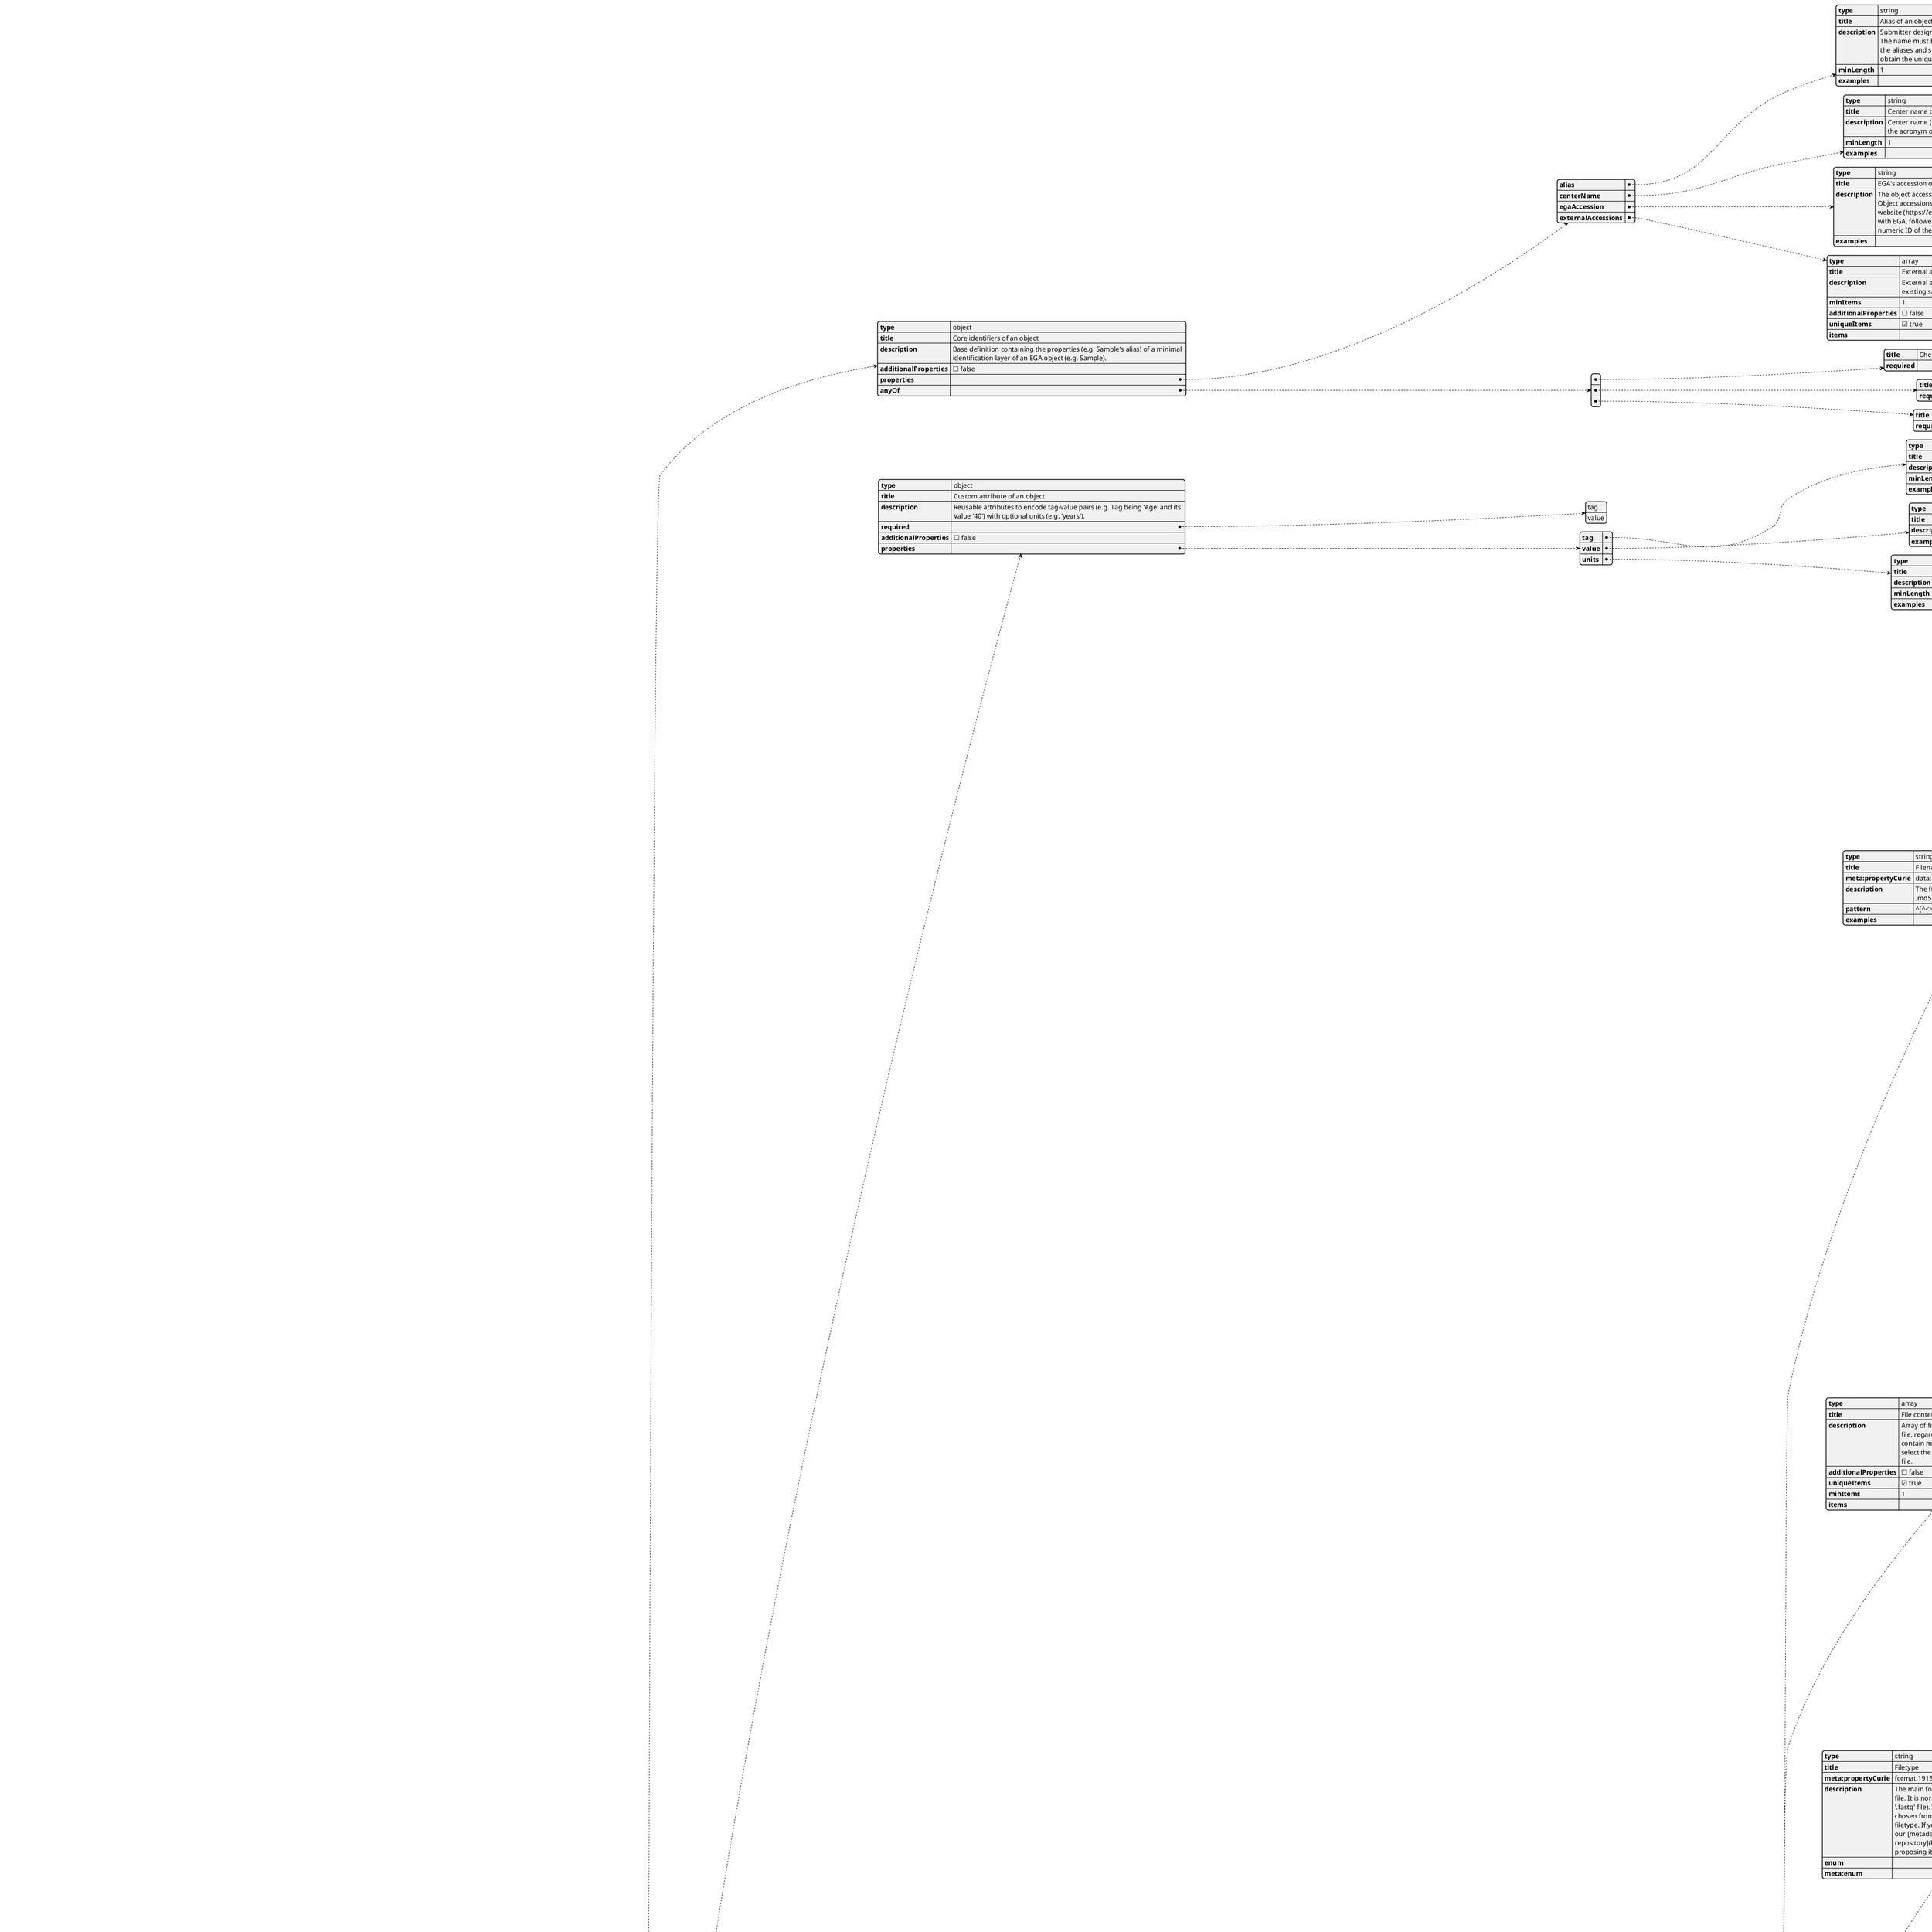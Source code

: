 @startjson

{
    "$schema": "https://json-schema.org/draft/2019-09/schema",
    "$id": "https://raw.githubusercontent.com/EbiEga/ega-metadata-schema/main/schemas/EGA.common-definitions.json",
    "type": "object",
    "title": "EGA common metadata definitions",
    "meta:version": "0.0.0",
    "$async": true,
    "description": "Metadata schema used by the European Genome-phenome Archive (EGA) to store \\ncommon definitions for other metadata objects. Basically, we are defining here \\ncommon properties (e.g. instances' aliases) that other metadata objects (e.g. \\nsample) may use. The way we refer to them is by using this object's '$id' field, \\nreferencing it in other files (with '$ref' and the relative path of the property \\n- e.g. '$ref': 'https://github.com/EbiEga/ega-metadata-schema/tree/main/schemas/EGA.common-definitions.json#/definitions/objectCoreId'). \\nSee structuring documentation \\n(https://json-schema.org/understanding-json-schema/structuring.html). Further \\ndetails can be found in the EGA-metadata-schema GitHub repository \\n(https://github.com/EbiEga/ega-metadata-schema/tree/main/schemas) and \\nEGA-archive website (https://ega-archive.org/)",
    "definitions": {
        "objectCoreId": {
            "type": "object",
            "title": "Core identifiers of an object",
            "description": "Base definition containing the properties (e.g. Sample's alias) of a minimal \\nidentification layer of an EGA object (e.g. Sample).",
            "additionalProperties": false,
            "properties": {
                "alias": {
                    "type": "string",
                    "title": "Alias of an object",
                    "description": "Submitter designated name (e.g. 'my_sample_J13') for the object (e.g. Sample). \\nThe name must be unique within the submission account (e.g. 'ega-box-79'), since \\nthe aliases and submission accounts are concatenated within our database to \\nobtain the unique alias (e.g. 'ega-box-79::my_sample_J13').",
                    "minLength": 1,
                    "examples": [
                        "my_sample_J13"
                    ]
                },
                "centerName": {
                    "type": "string",
                    "title": "Center name of the submitter",
                    "description": "Center name (e.g. 'EBI-TEST') associated to the submitter. In other words, it is \\nthe acronym of the submitter's account (provided by the HelpDesk team).",
                    "minLength": 1,
                    "examples": [
                        "EBI-TEST"
                    ]
                },
                "egaAccession": {
                    "type": "string",
                    "title": "EGA's accession of the object",
                    "description": "The object accession (i.e. unique identifier) assigned by the archive (EGA). \\nObject accessions can be found in the 'Identifiers' section of the EGA-archive \\nwebsite (https://ega-archive.org/metadata/how-to-use-the-api) and commonly start \\nwith EGA, followed by the distinctive letter of the object and finally the \\nnumeric ID of the instance.",
                    "examples": [
                        "EGAN00003245489"
                    ]
                },
                "externalAccessions": {
                    "type": "array",
                    "title": "External accessions array",
                    "description": "External accession node to reference objects in other archives (e.g. an already \\nexisting sample at BioSamples).",
                    "minItems": 1,
                    "additionalProperties": false,
                    "uniqueItems": true,
                    "items": {
                        "$ref": "./EGA.common-definitions.json#/definitions/objectExternalAccession"
                    }
                }
            },
            "anyOf": [
                {
                    "title": "Check core IDs: combination of Alias and Center name",
                    "required": [
                        "alias",
                        "centerName"
                    ]
                },
                {
                    "title": "Check core IDs: EGA accession ID",
                    "required": [
                        "egaAccession"
                    ]
                },
                {
                    "title": "Check core IDs: external accessions",
                    "required": [
                        "externalAccessions"
                    ]
                }
            ]
        },
        "customAttribute": {
            "type": "object",
            "title": "Custom attribute of an object",
            "description": "Reusable attributes to encode tag-value pairs (e.g. Tag being 'Age' and its \\nValue '40') with optional units (e.g. 'years').",
            "required": [
                "tag",
                "value"
            ],
            "additionalProperties": false,
            "properties": {
                "tag": {
                    "type": "string",
                    "title": "Tag of the custom attribute",
                    "description": "The name of the attribute (e.g. 'Age').",
                    "minLength": 1,
                    "examples": [
                        "age"
                    ]
                },
                "value": {
                    "type": [
                        "string",
                        "number"
                    ],
                    "title": "Value of the custom attribute",
                    "description": "The value of the attribute (e.g. '40').",
                    "examples": [
                        "smoker",
                        40
                    ]
                },
                "units": {
                    "type": "string",
                    "title": "Units of the custom attribute",
                    "description": "The optional units of the attribute (e.g. 'years').",
                    "minLength": 1,
                    "examples": [
                        "years"
                    ]
                }
            }
        },
        "fileObject": {
            "type": "object",
            "title": "EGA File object",
            "description": "Object containing the base metadata attributes of a file object in the EGA. \\nThese can inherited elsewhere with or without extending them.",
            "required": [
                "filename",
                "filetype",
                "checksumMethod",
                "unencryptedChecksum",
                "encryptedChecksum"
            ],
            "additionalProperties": false,
            "properties": {
                "filename": {
                    "type": "string",
                    "title": "Filename",
                    "meta:propertyCurie": "data:1050",
                    "description": "The full name of a file, including all of their file extensions (e.g. .gpg, \\n.md5...), that identifies the file (e.g. 'my-bam-file.bam.gpg').",
                    "pattern": "^[^<>:;,?\"*|]+$",
                    "examples": [
                        "my-bam-file.bam.gpg"
                    ]
                },
                "fileContent": {
                    "type": "array",
                    "title": "File content array",
                    "description": "Array of file content items. This array exists to clarify what the purpose of a \\nfile, regardless of its format, may be. For example, a TXT formatted file could \\ncontain multiple types of data, from gene annotations to READMEs. Therefore, \\nselect the items from the used ontology that best describe the content of your \\nfile.",
                    "additionalProperties": false,
                    "uniqueItems": true,
                    "minItems": 1,
                    "items": {
                        "type": "object",
                        "title": "File content item",
                        "description": "Item describing the type of data a file contains or represents.",
                        "meta:propertyCurie": "format:2350",
                        "allOf": [
                            {
                                "title": "Inherited ontologyTerm structure of termId and termLabel",
                                "$ref": "./EGA.common-definitions.json#/definitions/ontologyTerm"
                            }
                        ],
                        "properties": {
                            "termId": {
                                "title": "Ontology constraints for this specific termId",
                                "description": "Property containing just the ontology constraints for the file content. Notice \\nthe 'direct' being 'true', which makes the constraint more stringent, and only \\nallows for terms one step below [format:2350].",
                                "graphRestriction ": {
                                    "ontologies": [
                                        "obo:edam"
                                    ],
                                    "classes": [
                                        "format:2350"
                                    ],
                                    "relations": [
                                        "rdfs:subClassOf"
                                    ],
                                    "direct": true,
                                    "include_self": false
                                },
                                "examples": [
                                    "format:1919",
                                    "format:3326"
                                ]
                            }
                        }
                    }
                },
                "filetype": {
                    "type": "string",
                    "title": "Filetype",
                    "meta:propertyCurie": "format:1915",
                    "description": "The main format in which data is structured and represented in an electronic \\nfile. It is normally defined by the file extension of the file (e.g. FASTQ for a \\n'.fastq' file). The string corresponds to the ID or name (e.g. FASTA, TSV...), \\nchosen from a list of controlled vocabulary (CV), associated with the given \\nfiletype. If you cannot find your term in the CV list, please create an issue at \\nour [metadata GitHub \\nrepository](https://github.com/EbiEga/ega-metadata-schema/issues/new/choose) \\nproposing its addition.",
                    "enum": [
                        "CEL",
                        "TSV",
                        "FASTQ",
                        "FASTA",
                        "VCF",
                        "SRA",
                        "SRF",
                        "SFF",
                        "BAM",
                        "CRAM",
                        "XLSX",
                        "CSV",
                        "BED",
                        "IDAT",
                        "MAP",
                        "PED",
                        "BIM",
                        "FAM",
                        "TXT",
                        "EXP",
                        "GPR",
                        "PY",
                        "SH",
                        "ADF",
                        "SDRF",
                        "IDF",
                        "MD5",
                        "HAP",
                        "CSFASTA",
                        "LOC",
                        "HTML",
                        "HIC",
                        "MD",
                        "MATLAB",
                        "PERL",
                        "TIF",
                        "R",
                        "SNP",
                        "XML",
                        "SVG",
                        "PNG",
                        "JPG",
                        "GTC",
                        "HDF5",
                        "FAST5",
                        "PAIR",
                        "TXT",
                        "BGI",
                        "BGEN",
                        "GEN",
                        "PXF",
                        "LOOM",
                        "BAX.H5",
                        "BAS.H5",
                        "ASM",
                        "CSI",
                        "TBI",
                        "BCF",
                        "qual454",
                        "qualsolid",
                        "FASTQ-illumina",
                        "FASTQ-helicos",
                        "FASTQ-sanger",
                        "FASTQ-solexa",
                        "SAM",
                        "CRAI",
                        "BAI",
                        "MTX",
                        "MEX ",
                        "GMX",
                        "GMT",
                        "GRP"
                    ],
                    "meta:enum": {
                        "CEL": "[format:1638]",
                        "TSV": "[format:3475]",
                        "FASTQ": "[format:1930]",
                        "FASTA": "[format:1929]",
                        "VCF": "[format:3016]",
                        "SRA": "[format:3698]",
                        "SRF": "[format:3698]",
                        "SFF": "[format:3284]",
                        "BAM": "[format:2572]",
                        "CRAM": "[format:3462]",
                        "XLSX": "[format:3620]",
                        "CSV": "[format:3752]",
                        "BED": "[format:3003]",
                        "IDAT": "[format:3578]",
                        "MAP": "[format:3285]",
                        "PED": "[format:3286]",
                        "BIM": "[]",
                        "FAM": "[]",
                        "EXP": "[format:1631]",
                        "GPR": "[format:3829]",
                        "PY": "[format:3996]",
                        "SH": "[]",
                        "ADF": "[NCIT:C172213]",
                        "SDRF": "[NCIT:C172211]",
                        "IDF": "[NCIT:C172212]",
                        "MD5": "[data:2190]",
                        "HAP": "[]",
                        "CSFASTA": "[]",
                        "LOC": "[]",
                        "HTML": "[format:2331]",
                        "HIC": "[]",
                        "MD": "[]",
                        "MATLAB": "[format:4007]",
                        "PERL": "[format:3998]",
                        "TIF": "[]",
                        "R": "[format:3999]",
                        "SNP": "[]",
                        "XML": "[format:2332]",
                        "SVG": "[format:3604]",
                        "PNG": "[format:3603]",
                        "JPG": "[format:3579]",
                        "GTC": "[]: An Illumina-specific file containing called genotypes in AA/AB/BB format",
                        "HDF5": "[format:3590]",
                        "FAST5": "[]",
                        "PAIR": "[]",
                        "TXT": "[format:2330]",
                        "BGI": "[]: Index file of a BGEN file",
                        "BGEN": "[]: Binary version of a GEN file",
                        "GEN": "[format:3812]",
                        "PXF": "[]: A phenopacket. An open standard for sharing disease and phenotype \\ninformation represented as PXF (Phenotype Exchange Format) files, which may be \\nencoded in JSON or YAML.",
                        "LOOM": "[format:3913]",
                        "BAX.H5": "[]",
                        "BAS.H5": "[]",
                        "ASM": "[]: The files in the ASM directory describe and annotate the genome assembly \\nwith respect to the reference genome.",
                        "CSI": "[]",
                        "TBI": "[format:3700]",
                        "BCF": "[format:3020]",
                        "qual454": "[format:3611]",
                        "qualsolid": "[format:3610]",
                        "FASTQ-illumina": "[format:1931]",
                        "FASTQ-helicos": "[]",
                        "FASTQ-sanger": "[format:1932]",
                        "FASTQ-solexa": "[format:1933]",
                        "SAM": "[format:2573]",
                        "CRAI": "[]: CRAM indexing format",
                        "BAI": "[format:3327]",
                        "MTX": "[format:3916]",
                        "MEX ": "[]: Market Exchange Format (MEX) for sparse matrices. It contains a matrix (MTX) \\nfile, and also gzipped TSV files with feature and barcode sequences \\ncorresponding to row and column indices respectively. Feature-barcode matrix",
                        "GMX": "[]",
                        "GMT": "[]",
                        "GRP": "[]"
                    }
                },
                "checksumMethod": {
                    "type": "string",
                    "title": "Checksum method ID",
                    "meta:propertyCurie": "REPR:ChecksumAlgorithm",
                    "description": "Node containing both the ID (MD5 or SHA-256), describing the method which yields \\nthe checksum from a data input for the purpose of detecting errors. Term chosen \\nfrom a list of controlled vocabulary (CV). If you cannot find your term in the \\nCV list, please create an issue at our [metadata GitHub \\nrepository](https://github.com/EbiEga/ega-metadata-schema/issues/new/choose) \\nproposing its addition.",
                    "enum": [
                        "MD5",
                        "SHA-256"
                    ],
                    "meta:enum": {
                        "MD5": "[NCIT:C171276]",
                        "SHA-256": "[NCIT:C80226]"
                    }
                },
                "unencryptedChecksum": {
                    "type": "string",
                    "title": "Checksum [NCIT:C43522] of the unencrypted file",
                    "description": "A computed value which depends on the contents of a block of data and which is \\ntransmitted or stored along with the data in order to detect corruption of the \\ndata, computed from the unencrypted files.",
                    "examples": [
                        "46798b5cfca45c46a84b7419f8b74735"
                    ],
                    "oneOf": [
                        {
                            "title": "Check of MD5 checksum pattern",
                            "$ref": "#/definitions/md5ChecksumPattern"
                        },
                        {
                            "title": "Check of SHA-256 checksum pattern",
                            "$ref": "#/definitions/SHA256ChecksumPattern"
                        }
                    ]
                },
                "encryptedChecksum": {
                    "type": "string",
                    "title": "Checksum [NCIT:C43522] of the encrypted file",
                    "description": "A computed value which depends on the contents of a block of data and which is \\ntransmitted or stored along with the data in order to detect corruption of the \\ndata, computed from the encrypted files.",
                    "examples": [
                        "bc527343c7ffc103111f3a694b004e2f"
                    ],
                    "oneOf": [
                        {
                            "title": "Check of MD5 checksum pattern",
                            "$ref": "#/definitions/md5ChecksumPattern"
                        },
                        {
                            "title": "Check of SHA-256 checksum pattern",
                            "$ref": "#/definitions/SHA256ChecksumPattern"
                        }
                    ]
                },
                "sequenceQualityDetails": {
                    "type": "object",
                    "title": "Sequence quality details",
                    "description": "Sequencing quality scores measure the probability that a base is called (i.e. \\nsequenced) incorrectly. New sequencing technologies assign a quality score to \\neach of the bases in the sequence.",
                    "required": [
                        "qualityScoringSystem"
                    ],
                    "additionalProperties": false,
                    "properties": {
                        "qualityScoringSystem": {
                            "type": "string",
                            "title": "Quality scoring system",
                            "description": "How the quality score was computed for the data.",
                            "enum": [
                                "phred",
                                "logOdds"
                            ],
                            "meta:enum": {
                                "phred": "The quality score is expressed as a probability of error in log form: -10 \\nlog(1/p) where p is the probability of error, with value range 0..63 (0 meaning \\nno base call).",
                                "logOdds": "The quality score is expressed as the ratio of error to non-error in log form: \\n-10 log(p/(1-p)) where p is the of error, with value range -40..40. The SRA will \\nconvert these into phred scale during loadtime."
                            }
                        },
                        "qualityEncoding": {
                            "type": "string",
                            "title": "Quality encoding format",
                            "description": "Encoding system used to represent the quality score.",
                            "enum": [
                                "ascii",
                                "decimal",
                                "hexadecimal"
                            ],
                            "meta:enum": {
                                "ascii": "ASCII character based encoding.",
                                "decimal": "Single decimal value per quality score.",
                                "hexadecimal": "Single hexadecimal value per quality score."
                            }
                        },
                        "asciiOffset": {
                            "type": "string",
                            "title": "ASCII offset",
                            "description": "Character used in representing the minimum quality value. Helps specify how to \\ndecode text rendering of quality data.",
                            "enum": [
                                "!",
                                "@"
                            ],
                            "meta:enum": {
                                "!": "ASCII value 33.  Typically used for range 0..63.",
                                "@": "ASCII value 64.  Typically used for range 0..60."
                            }
                        }
                    }
                }
            },
            "allOf": [
                {
                    "title": "Inherited check of checksum patterns",
                    "$ref": "#/definitions/checksumPatternCheck"
                },
                {
                    "title": "Inherited check of filetype-filename patterns",
                    "$ref": "#/definitions/filenameFiletypePatternCheck"
                }
            ]
        },
        "relationshipObject": {
            "type": "object",
            "title": "EGA Relationships object",
            "description": "Object containing the base metadata attributes of a relationship object in the \\nEGA. Comprises metadata (e.g. Source or Target) of a directional association \\nbetween two entities. One of the entitis **needs** to be the current instance. \\nFor instance, a study JSON document should not contain relationships between a \\nsample and an individual. Therefore, only one end of the relationship is given: \\nif the source is present, the target is inferred to be the current instance; if \\nthe target is given, then it's the source the one inferred as the current \\ninstance. Examples of common relationships: (1) a sample being referenced in an \\nexperiment; (2) an study being the same as another study at a different archive \\n(e.g. in BioStudies); (3) an individual being the parent of another individual; \\n(4) hundreds of samples being grouped with each other for broad reasons.",
            "required": [
                "rType"
            ],
            "additionalProperties": false,
            "properties": {
                "rType": {
                    "type": "string",
                    "title": "Relationship type",
                    "description": "ID (e.g. sameAs) of the type of the relationship. To be chosen from a controlled \\nvocabulary (CV) list. If you cannot find your term in the CV list, please create \\nan issue at our [metadata GitHub \\nrepository](https://github.com/EbiEga/ega-metadata-schema) proposing its \\naddition.",
                    "enum": [
                        "referencedBy",
                        "developsFrom",
                        "sameAs",
                        "memberOf",
                        "groupedWith",
                        "familyRelationshipWith",
                        "childOf",
                        "isAfter",
                        "publishedIn",
                        "submittedBy",
                        "contactOf",
                        "mainContactOf"
                    ],
                    "meta:enum": {
                        "referencedBy": "[SIO:000252]",
                        "developsFrom": "[RO:0002202]",
                        "sameAs": "[NCIT:C64637]",
                        "memberOf": "[RO:0002350]",
                        "groupedWith": "",
                        "familyRelationshipWith": "[EFO:0004424]",
                        "childOf": "[GSSO:000728]",
                        "isAfter": "[SIO:000211]",
                        "publishedIn": "[EFO:0001796]",
                        "submittedBy": "[NCIT:C25695]",
                        "contactOf": "[NCIT:C25461]",
                        "mainContactOf": ""
                    },
                    "examples": [
                        "referencedBy"
                    ]
                },
                "rSource": {
                    "type": "object",
                    "title": "Source of the relationship",
                    "description": "Object reference of the relationship's source. In other words, the starting \\npoint of the relationship: in 'sample_A developsFrom sample_B' the source is \\n'sample_A'.",
                    "allOf": [
                        {
                            "title": "Inherited oneRelationshipEnd object",
                            "$ref": "./EGA.common-definitions.json#/definitions/oneRelationshipEnd"
                        }
                    ]
                },
                "rTarget": {
                    "type": "object",
                    "title": "Target of the relationship",
                    "description": "Object reference of the relationship's target. In other words, the ending point \\nof the relationship: in 'sample_A developsFrom sample_B' the target is \\n'sample_B'.",
                    "allOf": [
                        {
                            "title": "Inherited oneRelationshipEnd object",
                            "$ref": "./EGA.common-definitions.json#/definitions/oneRelationshipEnd"
                        }
                    ]
                },
                "rLabel": {
                    "type": "string",
                    "title": "Custom label of the relationship",
                    "description": "Custom free-form label of the relationship, used to add extra details of the \\nrelationship if needed.",
                    "minLength": 1,
                    "examples": [
                        "Source individual is the third child of the target individual",
                        "Grouped samples by colour of the medium",
                        "Both samples are the same because of an error in the submission at..."
                    ]
                }
            },
            "oneOf": [
                {
                    "title": "The source is given (i.e. the target is inferred as the current instance)",
                    "required": [
                        "rSource"
                    ]
                },
                {
                    "title": "The target is given (i.e. the source is inferred as the current instance)",
                    "required": [
                        "rTarget"
                    ]
                }
            ]
        },
        "arrayLabel": {
            "type": "object",
            "title": "Repeatable arrayLabel node",
            "description": "Chemical conjugated to nucleic acid/proteins to label them before microarray \\nhybridisation. This node defines one single label, and thus should be repeated \\nas an array where inherited if multiple labels are intended to be described.",
            "anyOf": [
                {
                    "required": [
                        "arrayLabelIdentifier"
                    ]
                },
                {
                    "required": [
                        "arrayLabelDescription"
                    ]
                }
            ],
            "additionalProperties": false,
            "properties": {
                "arrayLabelIdentifier": {
                    "type": "object",
                    "title": "Array label identifier",
                    "description": "The chosen term (e.g. 'Cy3 dye' [CHEBI:37987]) needs to be a Chemical Entity \\nfrom the CHEBI ontology, look for yours at: \\nhttps://www.ebi.ac.uk/ols/search?q=&ontology=chebi",
                    "allOf": [
                        {
                            "title": "Inherited ontologyTerm structure of termId and termLabel",
                            "$ref": "./EGA.common-definitions.json#/definitions/ontologyTerm"
                        }
                    ],
                    "properties": {
                        "termId": {
                            "title": "Ontology constraints for this specific termId",
                            "graphRestriction ": {
                                "ontologies": [
                                    "obo:chebi"
                                ],
                                "classes": [
                                    "CHEBI:24431"
                                ],
                                "relations": [
                                    "rdfs:subClassOf"
                                ],
                                "direct": false,
                                "include_self": false
                            },
                            "examples": [
                                "CHEBI:37987",
                                "CHEBI:15956"
                            ]
                        }
                    }
                },
                "arrayLabelDescription": {
                    "type": "string",
                    "title": "Array label description",
                    "description": "Additional description of the used array label, indicating further details: \\ncontext, purpose of the label, description of the label in the absence of an \\nontologized term, etcetera.",
                    "minLength": 1,
                    "examples": [
                        "This label was used to dye the control samples",
                        "This newly discovered label (yet to be added to an ontology) consists of a \\ncompound of type X...",
                        "The label ID is unknown because we were given an already dyed kit..."
                    ]
                }
            }
        },
        "objectIdAndObjectTypeCheck": {
            "type": "object",
            "title": "Check that the objectId's accession pattern and objectType match",
            "description": "This object exists with the only purpose of being a reference as a pattern check \\nof a given objectId and objectType. The constraint consists in asserting that, \\nif the object identifier is an EGA accession, its pattern matches the object \\ntype (e.g. if objectType is 'sample', its EGA accession needs to match \\n'^EGAN[0-9]{11}$')",
            "anyOf": [
                {
                    "title": "Alias and Centername: objectId and objectType check",
                    "description": "A check that ensures that the alias and centername are given as the objectType. \\nSince the alias and centername cannot be checked for specific objectTypes (i.e. \\neach can name their objects in different ways), this block exists here just so \\nthat this option is allowed.",
                    "properties": {
                        "objectId": {
                            "required": [
                                "alias",
                                "centerName"
                            ]
                        }
                    }
                },
                {
                    "title": "External accession: objectId and objectType check",
                    "description": "A check that ensures that, if 'externalAccession' is given as the objectType, \\nthe corresponding node exists within objectId",
                    "properties": {
                        "objectId": {
                            "required": [
                                "externalAccessions"
                            ]
                        },
                        "objectType": {
                            "enum": [
                                "externalAccession"
                            ]
                        }
                    }
                },
                {
                    "title": "Experiment: objectId and objectType check",
                    "description": "A check that ensures that, if 'experiment' is given as the objectType and an EGA \\naccession for it is given, it matches the corresponding EGA ID pattern.",
                    "properties": {
                        "objectId": {
                            "properties": {
                                "egaAccession": {
                                    "$ref": "#/definitions/EGAExperimentIdPattern"
                                }
                            }
                        },
                        "objectType": {
                            "enum": [
                                "experiment"
                            ]
                        }
                    }
                },
                {
                    "title": "Study: objectId and objectType check",
                    "description": "A check that ensures that, if 'study' is given as the objectType and an EGA \\naccession for it is given, it matches the corresponding EGA ID pattern.",
                    "properties": {
                        "objectId": {
                            "properties": {
                                "egaAccession": {
                                    "$ref": "#/definitions/EGAStudyIdPattern"
                                }
                            }
                        },
                        "objectType": {
                            "enum": [
                                "study"
                            ]
                        }
                    }
                },
                {
                    "title": "Sample: objectId and objectType check",
                    "description": "A check that ensures that, if 'sample' is given as the objectType and an EGA \\naccession for it is given, it matches the corresponding EGA ID pattern.",
                    "properties": {
                        "objectId": {
                            "properties": {
                                "egaAccession": {
                                    "$ref": "#/definitions/EGASampleIdPattern"
                                }
                            }
                        },
                        "objectType": {
                            "enum": [
                                "sample"
                            ]
                        }
                    }
                },
                {
                    "title": "Submission: objectId and objectType check",
                    "description": "A check that ensures that, if 'submission' is given as the objectType and an EGA \\naccession for it is given, it matches the corresponding EGA ID pattern.",
                    "properties": {
                        "objectId": {
                            "properties": {
                                "egaAccession": {
                                    "$ref": "#/definitions/EGASubmissionIdPattern"
                                }
                            }
                        },
                        "objectType": {
                            "enum": [
                                "submission"
                            ]
                        }
                    }
                },
                {
                    "title": "Assay: objectId and objectType check",
                    "description": "A check that ensures that, if 'assay' is given as the objectType and an EGA \\naccession for it is given, it matches the corresponding EGA ID pattern.",
                    "properties": {
                        "objectId": {
                            "properties": {
                                "egaAccession": {
                                    "$ref": "#/definitions/EGAAssayIdPattern"
                                }
                            }
                        },
                        "objectType": {
                            "enum": [
                                "assay"
                            ]
                        }
                    }
                },
                {
                    "title": "Dataset: objectId and objectType check",
                    "description": "A check that ensures that, if 'dataset' is given as the objectType and an EGA \\naccession for it is given, it matches the corresponding EGA ID pattern.",
                    "properties": {
                        "objectId": {
                            "properties": {
                                "egaAccession": {
                                    "$ref": "#/definitions/EGADatasetIdPattern"
                                }
                            }
                        },
                        "objectType": {
                            "enum": [
                                "dataset"
                            ]
                        }
                    }
                },
                {
                    "title": "Analysis: objectId and objectType check",
                    "description": "A check that ensures that, if 'analysis' is given as the objectType and an EGA \\naccession for it is given, it matches the corresponding EGA ID pattern.",
                    "properties": {
                        "objectId": {
                            "properties": {
                                "egaAccession": {
                                    "$ref": "#/definitions/EGAAnalysisIdPattern"
                                }
                            }
                        },
                        "objectType": {
                            "enum": [
                                "analysis"
                            ]
                        }
                    }
                },
                {
                    "title": "Policy: objectId and objectType check",
                    "description": "A check that ensures that, if 'policy' is given as the objectType and an EGA \\naccession for it is given, it matches the corresponding EGA ID pattern.",
                    "properties": {
                        "objectId": {
                            "properties": {
                                "egaAccession": {
                                    "$ref": "#/definitions/EGAPolicyIdPattern"
                                }
                            }
                        },
                        "objectType": {
                            "enum": [
                                "policy"
                            ]
                        }
                    }
                },
                {
                    "title": "DAC: objectId and objectType check",
                    "description": "A check that ensures that, if 'DAC' is given as the objectType and an EGA \\naccession for it is given, it matches the corresponding EGA ID pattern.",
                    "properties": {
                        "objectId": {
                            "properties": {
                                "egaAccession": {
                                    "$ref": "#/definitions/EGADACIdPattern"
                                }
                            }
                        },
                        "objectType": {
                            "enum": [
                                "DAC"
                            ]
                        }
                    }
                },
                {
                    "title": "Individual: objectId and objectType check",
                    "description": "A check that ensures that, if 'individual' is given as the objectType and an EGA \\naccession for it is given, it matches the corresponding EGA ID pattern.",
                    "properties": {
                        "objectId": {
                            "properties": {
                                "egaAccession": {
                                    "$ref": "#/definitions/EGAIndividualIdPattern"
                                }
                            }
                        },
                        "objectType": {
                            "enum": [
                                "individual"
                            ]
                        }
                    }
                },
                {
                    "title": "Protocol: objectId and objectType check",
                    "description": "A check that ensures that, if 'protocol' is given as the objectType and an EGA \\naccession for it is given, it matches the corresponding EGA ID pattern.",
                    "properties": {
                        "objectId": {
                            "properties": {
                                "egaAccession": {
                                    "$ref": "#/definitions/EGAProtocolIdPattern"
                                }
                            }
                        },
                        "objectType": {
                            "enum": [
                                "protocol"
                            ]
                        }
                    }
                }
            ]
        },
        "checksumPatternCheck": {
            "type": "object",
            "title": "Check: checksum checks based on its method",
            "description": "This object exists with the only purpose of being a reference of pattern checks \\nof the given checksum (e.g. 'c6779ec2960296ed9a04f08d67f64423') of a file based \\non its corresponding method (e.g. if the given checksum method is 'MD5' the \\nchecksum shall fit into MD5's format of '^[0-9a-z](?:-?[0-9a-z]){31}$')",
            "anyOf": [
                {
                    "title": "Checksum pattern check - MD5",
                    "description": "A check that ensures that, if MD5 is given as a checksumMethodId, the checksums \\nper se (e.g. unencryptedChecksum) follow MD5 patterns (md5ChecksumPattern).",
                    "properties": {
                        "checksumMethod": {
                            "enum": [
                                "MD5"
                            ]
                        },
                        "unencryptedChecksum": {
                            "$ref": "#/definitions/md5ChecksumPattern"
                        },
                        "encryptedChecksum": {
                            "$ref": "#/definitions/md5ChecksumPattern"
                        }
                    }
                },
                {
                    "title": "Checksum pattern check - SHA-256",
                    "description": "A check that ensures that, if SHA-256 is given as a checksumMethodId, the \\nchecksums per se (e.g. unencryptedChecksum) follow SHA-256 patterns \\n(sha-256-checksum-pattern).",
                    "properties": {
                        "checksumMethod": {
                            "enum": [
                                "SHA-256"
                            ]
                        },
                        "unencryptedChecksum": {
                            "$ref": "#/definitions/SHA256ChecksumPattern"
                        },
                        "encryptedChecksum": {
                            "$ref": "#/definitions/SHA256ChecksumPattern"
                        }
                    }
                }
            ]
        },
        "md5ChecksumPattern": {
            "type": "string",
            "title": "Checksum pattern obtained by MD5",
            "description": "This object exists to hold the pattern that a checksum would have if it was \\nobtained using the algorithm MD5, for it to be referenced elsewhere within this \\n(or other) JSON schema.",
            "pattern": "^[0-9a-z](?:-?[0-9a-z]){31}$",
            "examples": [
                "bc527343c7ffc103111f3a694b004e2f"
            ]
        },
        "SHA256ChecksumPattern": {
            "type": "string",
            "title": "Checksum pattern obtained by SHA-256",
            "description": "This object exists to hold the pattern that a checksum would have if it was \\nobtained using the algorithm SHA-256, for it to be referenced elsewhere within \\nthis (or other) JSON schema.",
            "pattern": "^[A-Fa-f0-9]{64}$",
            "examples": [
                "c01b39c7a35ccc3b081a3e83d2c71fa9a767ebfeb45c69f08e17dfe3ef375a7b"
            ]
        },
        "EGAExperimentIdPattern": {
            "type": "string",
            "title": "Pattern of an EGA experiment's ID (EGAX...)",
            "pattern": "^EGAX[0-9]{11}$",
            "examples": [
                "EGAX00002189113"
            ]
        },
        "EGAStudyIdPattern": {
            "type": "string",
            "title": "Pattern of an EGA study's ID (EGAS...)",
            "pattern": "^EGAS[0-9]{11}$",
            "examples": [
                "EGAS00001004508"
            ]
        },
        "EGASampleIdPattern": {
            "type": "string",
            "title": "Pattern of an EGA sample's ID (EGAN...)",
            "pattern": "^EGAN[0-9]{11}$",
            "examples": [
                "EGAN00003245489"
            ]
        },
        "EGASubmissionIdPattern": {
            "type": "string",
            "title": "Pattern of an EGA submission's ID (EGAB...)",
            "pattern": "^EGAB[0-9]{11}$",
            "examples": [
                "EGAB00001001831"
            ]
        },
        "EGAAssayIdPattern": {
            "type": "string",
            "title": "Pattern of an EGA assay's ID (EGAR...)",
            "pattern": "^EGAR[0-9]{11}$",
            "examples": [
                "EGAR00001314547"
            ]
        },
        "EGADatasetIdPattern": {
            "type": "string",
            "title": "Pattern of an EGA dataset's ID (EGAD...)",
            "pattern": "^EGAD[0-9]{11}$",
            "examples": [
                "EGAD00001004170"
            ]
        },
        "EGAAnalysisIdPattern": {
            "type": "string",
            "title": "Pattern of an EGA analysis's ID (EGAZ...)",
            "pattern": "^EGAZ[0-9]{11}$",
            "examples": [
                "EGAZ00001004170"
            ]
        },
        "EGAPolicyIdPattern": {
            "type": "string",
            "title": "Pattern of an EGA policy's ID (EGAP...)",
            "pattern": "^EGAP[0-9]{11}$",
            "examples": [
                "EGAP00001001831"
            ]
        },
        "EGADACIdPattern": {
            "type": "string",
            "title": "Pattern of an EGA DAC's ID (EGAC...)",
            "pattern": "^EGAC[0-9]{11}$",
            "examples": [
                "EGAC00001000908"
            ]
        },
        "EGAIndividualIdPattern": {
            "type": "string",
            "title": "Pattern of an EGA Individual's ID (EGAI...)",
            "pattern": "^EGAI[0-9]{11}$",
            "examples": [
                "EGAI00001159712"
            ]
        },
        "EGAProtocolIdPattern": {
            "type": "string",
            "title": "Pattern of an EGA protocol's ID (EGAO...)",
            "pattern": "^EGAO[0-9]{11}$",
            "examples": [
                "EGAO00001159483"
            ]
        },
        "EGAISO8601DatePattern": {
            "type": "string",
            "title": "Pattern of EGA ISO 8601 date",
            "description": "Regular expression to check the syntax of a date following 'ISO 8601 date' \\nformat. Notice that the Time (denoted by 'T...') is optional. So is the time \\nzone, specified at the end of the string (e.g. 'Z', '+01:00'...). See more \\ndetail at 'https://regexpattern.com/iso-8601-dates-times/'.",
            "pattern": "^(-?(?:[1-9][0-9]*)?[0-9]{4})-(1[0-2]|0[1-9])-(3[01]|0[1-9]|[12][0-9])(T(2[0-3]|[01][0-9]):([0-5][0-9]):([0-5][0-9])(\\.[0-9]+)?(Z|[+-](?:2[0-3]|[01][0-9]):[0-5][0-9])?)?$",
            "examples": [
                "2021-04-30",
                "2020-12-29T19:30:45.123Z",
                "2020-12-29",
                "2020-12-29T19:30:45",
                "2021-10-13T04:13:00+01:00",
                "2021-10-13T12:13:00-08:00",
                "2021-10-13T12:13:00"
            ]
        },
        "EGAISO8601DurationPattern": {
            "type": "string",
            "title": "Pattern of a partial EGA ISO 8601 duration",
            "description": "Pattern of ISO 8601 durations. It can be used to define time intervals (e.g. \\n'P3Y6M4DT12H30M5S' represents a duration of three years, six months, four days, \\ntwelve hours, thirty minutes, and five seconds). See more at \\nhttps://en.wikipedia.org/wiki/ISO_8601#Durations.",
            "pattern": "^[-+]?P(?!$)(([-+]?\\d+Y)|([-+]?\\d+\\.\\d+Y$))?(([-+]?\\d+M)|([-+]?\\d+\\.\\d+M$))?(([-+]?\\d+W)|([-+]?\\d+\\.\\d+W$))?(([-+]?\\d+D)|([-+]?\\d+\\.\\d+D$))?(T(?=[\\d+-])(([-+]?\\d+H)|([-+]?\\d+\\.\\d+H$))?(([-+]?\\d+M)|([-+]?\\d+\\.\\d+M$))?([-+]?\\d+(\\.\\d+)?S)?)??$",
            "examples": [
                "P3Y6M4DT12H30M5S",
                "P23DT23H",
                "PT0S",
                "P0D",
                "P0,5Y",
                "P0.5Y"
            ]
        },
        "filenameFiletypePatternCheck": {
            "type": "object",
            "title": "Check: filetype checks based on its filename",
            "description": "This object exists with the only purpose of being a reference of pattern checks \\nof the given filetype of a file based on its corresponding filename (e.g. if the \\nfile is 'alignment.bam.gpg' its filetypeId shall be 'BAM' and not 'XLSX')",
            "anyOf": [
                {
                    "title": "CEL Filename patternCheck",
                    "properties": {
                        "filetype": {
                            "enum": [
                                "CEL"
                            ]
                        },
                        "filename": {
                            "$ref": "#/definitions/celFileFilenamePattern"
                        }
                    }
                },
                {
                    "title": "TSV Filename patternCheck",
                    "properties": {
                        "filetype": {
                            "enum": [
                                "TSV"
                            ]
                        },
                        "filename": {
                            "$ref": "#/definitions/tsvFileFilenamePattern"
                        }
                    }
                },
                {
                    "title": "ADF Filename patternCheck",
                    "properties": {
                        "filetype": {
                            "enum": [
                                "ADF"
                            ]
                        },
                        "filename": {
                            "$ref": "#/definitions/adfFileFilenamePattern"
                        }
                    }
                },
                {
                    "title": "FASTQ Filename patternCheck",
                    "properties": {
                        "filetype": {
                            "enum": [
                                "FASTQ"
                            ]
                        },
                        "filename": {
                            "$ref": "#/definitions/fastqFileFilenamePattern"
                        }
                    }
                },
                {
                    "title": "FASTA Filename patternCheck",
                    "properties": {
                        "filetype": {
                            "enum": [
                                "FASTA"
                            ]
                        },
                        "filename": {
                            "$ref": "#/definitions/fastaFileFilenamePattern"
                        }
                    }
                },
                {
                    "title": "SDRF Filename patternCheck",
                    "properties": {
                        "filetype": {
                            "enum": [
                                "SDRF"
                            ]
                        },
                        "filename": {
                            "$ref": "#/definitions/sdrfFileFilenamePattern"
                        }
                    }
                },
                {
                    "title": "IDF Filename patternCheck",
                    "properties": {
                        "filetype": {
                            "enum": [
                                "IDF"
                            ]
                        },
                        "filename": {
                            "$ref": "#/definitions/idfFileFilenamePattern"
                        }
                    }
                },
                {
                    "title": "VCF Filename patternCheck",
                    "properties": {
                        "filetype": {
                            "enum": [
                                "VCF"
                            ]
                        },
                        "filename": {
                            "$ref": "#/definitions/vcfFileFilenamePattern"
                        }
                    }
                },
                {
                    "title": "SRA Filename patternCheck",
                    "properties": {
                        "filetype": {
                            "enum": [
                                "SRA"
                            ]
                        },
                        "filename": {
                            "$ref": "#/definitions/sraFileFilenamePattern"
                        }
                    }
                },
                {
                    "title": "SRF Filename patternCheck",
                    "properties": {
                        "filetype": {
                            "enum": [
                                "SRF"
                            ]
                        },
                        "filename": {
                            "$ref": "#/definitions/srfFileFilenamePattern"
                        }
                    }
                },
                {
                    "title": "SFF Filename patternCheck",
                    "properties": {
                        "filetype": {
                            "enum": [
                                "SFF"
                            ]
                        },
                        "filename": {
                            "$ref": "#/definitions/sffFileFilenamePattern"
                        }
                    }
                },
                {
                    "title": "BAM Filename patternCheck",
                    "properties": {
                        "filetype": {
                            "enum": [
                                "BAM"
                            ]
                        },
                        "filename": {
                            "$ref": "#/definitions/bamFileFilenamePattern"
                        }
                    }
                },
                {
                    "title": "CRAM Filename patternCheck",
                    "properties": {
                        "filetype": {
                            "enum": [
                                "CRAM"
                            ]
                        },
                        "filename": {
                            "$ref": "#/definitions/cramFileFilenamePattern"
                        }
                    }
                },
                {
                    "title": "XLSX Filename patternCheck",
                    "properties": {
                        "filetype": {
                            "enum": [
                                "XLSX"
                            ]
                        },
                        "filename": {
                            "$ref": "#/definitions/xlsxFileFilenamePattern"
                        }
                    }
                },
                {
                    "title": "CSV Filename patternCheck",
                    "properties": {
                        "filetype": {
                            "enum": [
                                "CSV"
                            ]
                        },
                        "filename": {
                            "$ref": "#/definitions/csvFileFilenamePattern"
                        }
                    }
                },
                {
                    "title": "BED Filename patternCheck",
                    "properties": {
                        "filetype": {
                            "enum": [
                                "BED"
                            ]
                        },
                        "filename": {
                            "$ref": "#/definitions/bedFileFilenamePattern"
                        }
                    }
                },
                {
                    "title": "IDAT Filename patternCheck",
                    "properties": {
                        "filetype": {
                            "enum": [
                                "IDAT"
                            ]
                        },
                        "filename": {
                            "$ref": "#/definitions/idatFileFilenamePattern"
                        }
                    }
                },
                {
                    "title": "MAP Filename patternCheck",
                    "properties": {
                        "filetype": {
                            "enum": [
                                "MAP"
                            ]
                        },
                        "filename": {
                            "$ref": "#/definitions/mapFileFilenamePattern"
                        }
                    }
                },
                {
                    "title": "PED Filename patternCheck",
                    "properties": {
                        "filetype": {
                            "enum": [
                                "PED"
                            ]
                        },
                        "filename": {
                            "$ref": "#/definitions/pedFileFilenamePattern"
                        }
                    }
                },
                {
                    "title": "BIM Filename patternCheck",
                    "properties": {
                        "filetype": {
                            "enum": [
                                "BIM"
                            ]
                        },
                        "filename": {
                            "$ref": "#/definitions/bimFileFilenamePattern"
                        }
                    }
                },
                {
                    "title": "FAM Filename patternCheck",
                    "properties": {
                        "filetype": {
                            "enum": [
                                "FAM"
                            ]
                        },
                        "filename": {
                            "$ref": "#/definitions/famFileFilenamePattern"
                        }
                    }
                },
                {
                    "title": "TXT Filename patternCheck",
                    "properties": {
                        "filetype": {
                            "enum": [
                                "TXT"
                            ]
                        },
                        "filename": {
                            "$ref": "#/definitions/txtFileFilenamePattern"
                        }
                    }
                },
                {
                    "title": "EXP Filename patternCheck",
                    "properties": {
                        "filetype": {
                            "enum": [
                                "EXP"
                            ]
                        },
                        "filename": {
                            "$ref": "#/definitions/expFileFilenamePattern"
                        }
                    }
                },
                {
                    "title": "GPR Filename patternCheck",
                    "properties": {
                        "filetype": {
                            "enum": [
                                "GPR"
                            ]
                        },
                        "filename": {
                            "$ref": "#/definitions/gprFileFilenamePattern"
                        }
                    }
                },
                {
                    "title": "PY Filename patternCheck",
                    "properties": {
                        "filetype": {
                            "enum": [
                                "PY"
                            ]
                        },
                        "filename": {
                            "$ref": "#/definitions/pyFileFilenamePattern"
                        }
                    }
                },
                {
                    "title": "SH Filename patternCheck",
                    "properties": {
                        "filetype": {
                            "enum": [
                                "SH"
                            ]
                        },
                        "filename": {
                            "$ref": "#/definitions/shFileFilenamePattern"
                        }
                    }
                },
                {
                    "title": "MD5 Filename patternCheck",
                    "properties": {
                        "filetype": {
                            "enum": [
                                "MD5"
                            ]
                        },
                        "filename": {
                            "$ref": "#/definitions/md5FileFilenamePattern"
                        }
                    }
                },
                {
                    "title": "HAP Filename patternCheck",
                    "properties": {
                        "filetype": {
                            "enum": [
                                "HAP"
                            ]
                        },
                        "filename": {
                            "$ref": "#/definitions/hapFileFilenamePattern"
                        }
                    }
                },
                {
                    "title": "CSFASTA Filename patternCheck",
                    "properties": {
                        "filetype": {
                            "enum": [
                                "CSFASTA"
                            ]
                        },
                        "filename": {
                            "$ref": "#/definitions/csfastaFileFilenamePattern"
                        }
                    }
                },
                {
                    "title": "LOC Filename patternCheck",
                    "properties": {
                        "filetype": {
                            "enum": [
                                "LOC"
                            ]
                        },
                        "filename": {
                            "$ref": "#/definitions/locFileFilenamePattern"
                        }
                    }
                },
                {
                    "title": "HTML Filename patternCheck",
                    "properties": {
                        "filetype": {
                            "enum": [
                                "HTML"
                            ]
                        },
                        "filename": {
                            "$ref": "#/definitions/htmlFileFilenamePattern"
                        }
                    }
                },
                {
                    "title": "HIC Filename patternCheck",
                    "properties": {
                        "filetype": {
                            "enum": [
                                "HIC"
                            ]
                        },
                        "filename": {
                            "$ref": "#/definitions/hicFileFilenamePattern"
                        }
                    }
                },
                {
                    "title": "MD Filename patternCheck",
                    "properties": {
                        "filetype": {
                            "enum": [
                                "MD"
                            ]
                        },
                        "filename": {
                            "$ref": "#/definitions/mdFileFilenamePattern"
                        }
                    }
                },
                {
                    "title": "MATLAB Filename patternCheck",
                    "properties": {
                        "filetype": {
                            "enum": [
                                "MATLAB"
                            ]
                        },
                        "filename": {
                            "$ref": "#/definitions/matlabFileFilenamePattern"
                        }
                    }
                },
                {
                    "title": "PERL Filename patternCheck",
                    "properties": {
                        "filetype": {
                            "enum": [
                                "PERL"
                            ]
                        },
                        "filename": {
                            "$ref": "#/definitions/perlFileFilenamePattern"
                        }
                    }
                },
                {
                    "title": "TIF Filename patternCheck",
                    "properties": {
                        "filetype": {
                            "enum": [
                                "TIF"
                            ]
                        },
                        "filename": {
                            "$ref": "#/definitions/tifFileFilenamePattern"
                        }
                    }
                },
                {
                    "title": "R Filename patternCheck",
                    "properties": {
                        "filetype": {
                            "enum": [
                                "R"
                            ]
                        },
                        "filename": {
                            "$ref": "#/definitions/rFileFilenamePattern"
                        }
                    }
                },
                {
                    "title": "SNP Filename patternCheck",
                    "properties": {
                        "filetype": {
                            "enum": [
                                "SNP"
                            ]
                        },
                        "filename": {
                            "$ref": "#/definitions/snpFileFilenamePattern"
                        }
                    }
                },
                {
                    "title": "XML Filename patternCheck",
                    "properties": {
                        "filetype": {
                            "enum": [
                                "XML"
                            ]
                        },
                        "filename": {
                            "$ref": "#/definitions/xmlFileFilenamePattern"
                        }
                    }
                },
                {
                    "title": "SVG Filename patternCheck",
                    "properties": {
                        "filetype": {
                            "enum": [
                                "SVG"
                            ]
                        },
                        "filename": {
                            "$ref": "#/definitions/svgFileFilenamePattern"
                        }
                    }
                },
                {
                    "title": "PNG Filename patternCheck",
                    "properties": {
                        "filetype": {
                            "enum": [
                                "PNG"
                            ]
                        },
                        "filename": {
                            "$ref": "#/definitions/pngFileFilenamePattern"
                        }
                    }
                },
                {
                    "title": "JPG Filename patternCheck",
                    "properties": {
                        "filetype": {
                            "enum": [
                                "JPG"
                            ]
                        },
                        "filename": {
                            "$ref": "#/definitions/jpgFileFilenamePattern"
                        }
                    }
                },
                {
                    "title": "GTC Filename patternCheck",
                    "properties": {
                        "filetype": {
                            "enum": [
                                "GTC"
                            ]
                        },
                        "filename": {
                            "$ref": "#/definitions/gtcFileFilenamePattern"
                        }
                    }
                },
                {
                    "title": "HDF5 Filename patternCheck",
                    "properties": {
                        "filetype": {
                            "enum": [
                                "HDF5"
                            ]
                        },
                        "filename": {
                            "$ref": "#/definitions/hdf5FileFilenamePattern"
                        }
                    }
                },
                {
                    "title": "FAST5 Filename patternCheck",
                    "properties": {
                        "filetype": {
                            "enum": [
                                "FAST5"
                            ]
                        },
                        "filename": {
                            "$ref": "#/definitions/fast5FileFilenamePattern"
                        }
                    }
                },
                {
                    "title": "PAIR Filename patternCheck",
                    "properties": {
                        "filetype": {
                            "enum": [
                                "PAIR"
                            ]
                        },
                        "filename": {
                            "$ref": "#/definitions/pairFileFilenamePattern"
                        }
                    }
                },
                {
                    "title": "TXT Filename patternCheck",
                    "properties": {
                        "filetype": {
                            "enum": [
                                "TXT"
                            ]
                        },
                        "filename": {
                            "$ref": "#/definitions/txtFileFilenamePattern"
                        }
                    }
                },
                {
                    "title": "BGI Filename patternCheck",
                    "properties": {
                        "filetype": {
                            "enum": [
                                "BGI"
                            ]
                        },
                        "filename": {
                            "$ref": "#/definitions/bgiFileFilenamePattern"
                        }
                    }
                },
                {
                    "title": "BGEN Filename patternCheck",
                    "properties": {
                        "filetype": {
                            "enum": [
                                "BGEN"
                            ]
                        },
                        "filename": {
                            "$ref": "#/definitions/bgenFileFilenamePattern"
                        }
                    }
                },
                {
                    "title": "GEN Filename patternCheck",
                    "properties": {
                        "filetype": {
                            "enum": [
                                "GEN"
                            ]
                        },
                        "filename": {
                            "$ref": "#/definitions/genFileFilenamePattern"
                        }
                    }
                },
                {
                    "title": "PXF Filename patternCheck",
                    "properties": {
                        "filetype": {
                            "enum": [
                                "PXF"
                            ]
                        },
                        "filename": {
                            "$ref": "#/definitions/pxfFileFilenamePattern"
                        }
                    }
                },
                {
                    "title": "LOOM Filename patternCheck",
                    "properties": {
                        "filetype": {
                            "enum": [
                                "LOOM"
                            ]
                        },
                        "filename": {
                            "$ref": "#/definitions/loomFileFilenamePattern"
                        }
                    }
                },
                {
                    "title": "BAX.H5 Filename patternCheck",
                    "properties": {
                        "filetype": {
                            "enum": [
                                "BAX.H5"
                            ]
                        },
                        "filename": {
                            "$ref": "#/definitions/bax.h5FileFilenamePattern"
                        }
                    }
                },
                {
                    "title": "BAS.H5 Filename patternCheck",
                    "properties": {
                        "filetype": {
                            "enum": [
                                "BAS.H5"
                            ]
                        },
                        "filename": {
                            "$ref": "#/definitions/bas.h5FileFilenamePattern"
                        }
                    }
                },
                {
                    "title": "ASM Filename patternCheck",
                    "properties": {
                        "filetype": {
                            "enum": [
                                "ASM"
                            ]
                        },
                        "filename": {
                            "$ref": "#/definitions/asmFileFilenamePattern"
                        }
                    }
                },
                {
                    "title": "CSI Filename patternCheck",
                    "properties": {
                        "filetype": {
                            "enum": [
                                "CSI"
                            ]
                        },
                        "filename": {
                            "$ref": "#/definitions/csiFileFilenamePattern"
                        }
                    }
                },
                {
                    "title": "TBI Filename patternCheck",
                    "properties": {
                        "filetype": {
                            "enum": [
                                "TBI"
                            ]
                        },
                        "filename": {
                            "$ref": "#/definitions/tbiFileFilenamePattern"
                        }
                    }
                },
                {
                    "title": "BCF Filename patternCheck",
                    "properties": {
                        "filetype": {
                            "enum": [
                                "BCF"
                            ]
                        },
                        "filename": {
                            "$ref": "#/definitions/bcfFileFilenamePattern"
                        }
                    }
                },
                {
                    "title": "qual454 Filename patternCheck",
                    "properties": {
                        "filetype": {
                            "enum": [
                                "qual454"
                            ]
                        },
                        "filename": {
                            "$ref": "#/definitions/qual454FileFilenamePattern"
                        }
                    }
                },
                {
                    "title": "qualsolid Filename patternCheck",
                    "properties": {
                        "filetype": {
                            "enum": [
                                "qualsolid"
                            ]
                        },
                        "filename": {
                            "$ref": "#/definitions/qualsolidFileFilenamePattern"
                        }
                    }
                },
                {
                    "title": "FASTQ-illumina Filename patternCheck",
                    "properties": {
                        "filetype": {
                            "enum": [
                                "FASTQ-illumina"
                            ]
                        },
                        "filename": {
                            "$ref": "#/definitions/fastqIlluminaFileFilenamePattern"
                        }
                    }
                },
                {
                    "title": "FASTQ-helicos Filename patternCheck",
                    "properties": {
                        "filetype": {
                            "enum": [
                                "FASTQ-helicos"
                            ]
                        },
                        "filename": {
                            "$ref": "#/definitions/fastqHelicosFileFilenamePattern"
                        }
                    }
                },
                {
                    "title": "FASTQ-sanger Filename patternCheck",
                    "properties": {
                        "filetype": {
                            "enum": [
                                "FASTQ-sanger"
                            ]
                        },
                        "filename": {
                            "$ref": "#/definitions/fastqSangerFileFilenamePattern"
                        }
                    }
                },
                {
                    "title": "FASTQ-solexa Filename patternCheck",
                    "properties": {
                        "filetype": {
                            "enum": [
                                "FASTQ-solexa"
                            ]
                        },
                        "filename": {
                            "$ref": "#/definitions/fastqSolexaFileFilenamePattern"
                        }
                    }
                },
                {
                    "title": "SAM Filename patternCheck",
                    "properties": {
                        "filetype": {
                            "enum": [
                                "SAM"
                            ]
                        },
                        "filename": {
                            "$ref": "#/definitions/samFileFilenamePattern"
                        }
                    }
                },
                {
                    "title": "CRAI Filename patternCheck",
                    "properties": {
                        "filetype": {
                            "enum": [
                                "CRAI"
                            ]
                        },
                        "filename": {
                            "$ref": "#/definitions/craiFileFilenamePattern"
                        }
                    }
                },
                {
                    "title": "BAI Filename patternCheck",
                    "properties": {
                        "filetype": {
                            "enum": [
                                "BAI"
                            ]
                        },
                        "filename": {
                            "$ref": "#/definitions/baiFileFilenamePattern"
                        }
                    }
                },
                {
                    "title": "MTX Filename patternCheck",
                    "properties": {
                        "filetype": {
                            "enum": [
                                "MTX"
                            ]
                        },
                        "filename": {
                            "$ref": "#/definitions/mtxFileFilenamePattern"
                        }
                    }
                },
                {
                    "title": "MEX Filename patternCheck",
                    "properties": {
                        "filetype": {
                            "enum": [
                                "MEX"
                            ]
                        },
                        "filename": {
                            "$ref": "#/definitions/mexFileFilenamePattern"
                        }
                    }
                },
                {
                    "title": "GMX Filename patternCheck",
                    "properties": {
                        "filetype": {
                            "enum": [
                                "GMX"
                            ]
                        },
                        "filename": {
                            "$ref": "#/definitions/gmxFileFilenamePattern"
                        }
                    }
                },
                {
                    "title": "GMT Filename patternCheck",
                    "properties": {
                        "filetype": {
                            "enum": [
                                "GMT"
                            ]
                        },
                        "filename": {
                            "$ref": "#/definitions/gmtFileFilenamePattern"
                        }
                    }
                },
                {
                    "title": "GRP Filename patternCheck",
                    "properties": {
                        "filetype": {
                            "enum": [
                                "GRP"
                            ]
                        },
                        "filename": {
                            "$ref": "#/definitions/grpFileFilenamePattern"
                        }
                    }
                }
            ]
        },
        "assayFiletypes": {
            "type": "object",
            "title": "Check: allowed filetypes for an assay",
            "description": "This object exists with the only purpose of being a reference list of the \\nallowed filetypes of an assay (e.g. if the filetype is 'PY', it should not be \\naccepted as raw data). It imitates the 'filetype' property with a subset of the \\nallowed filetypes.",
            "required": [
                "filetype"
            ],
            "properties": {
                "filetype": {
                    "type": "string",
                    "enum": [
                        "BAM",
                        "CRAM",
                        "SAM",
                        "FASTA",
                        "BAI",
                        "CRAI",
                        "CSI",
                        "MD",
                        "TXT",
                        "XML",
                        "MD5",
                        "FASTQ",
                        "FASTQ-helicos",
                        "FASTQ-illumina",
                        "BAS.H5",
                        "BAX.H5",
                        "HDF5",
                        "FASTQ-sanger",
                        "FASTQ-solexa",
                        "IDAT",
                        "CEL",
                        "qualsolid",
                        "qual454",
                        "SRA",
                        "SRF",
                        "SFF",
                        "CSFASTA",
                        "GPR",
                        "ADF",
                        "FAST5"
                    ]
                }
            }
        },
        "celFileFilenamePattern": {
            "type": "string",
            "title": "Filename pattern of a CEL file",
            "meta:propertyCurie": "format:1638",
            "description": "This object exists to hold the filename pattern that a 'CEL' filetypeId would \\nhave, for it to be referenced elsewhere within this (or other) JSON schema.",
            "pattern": "^.+\\.cel(\\.(gz|zip|rar|arj|tar|7z|bz2))?(\\.gpg)?$",
            "examples": [
                "my_file1.cel.gz.gpg"
            ]
        },
        "tsvFileFilenamePattern": {
            "type": "string",
            "title": "Filename pattern of a TSV file",
            "meta:propertyCurie": "format:3475",
            "description": "This object exists to hold the filename pattern that a 'TSV' filetypeId would \\nhave, for it to be referenced elsewhere within this (or other) JSON schema.",
            "pattern": "^.+\\.tsv(\\.(gz|zip|rar|arj|tar|7z|bz2))?(\\.gpg)?$",
            "examples": [
                "my_file1.tsv.gz.gpg"
            ]
        },
        "fastqFileFilenamePattern": {
            "type": "string",
            "title": "Filename pattern of a FASTQ file",
            "meta:propertyCurie": "format:1930",
            "description": "This object exists to hold the filename pattern that a 'FASTQ' filetypeId would \\nhave, for it to be referenced elsewhere within this (or other) JSON schema.",
            "pattern": "^.+\\.(fastq|fq)(\\.(gz|zip|rar|arj|tar|7z|bz2))?(\\.gpg)?$",
            "examples": [
                "my_file1.fastq.gz.gpg"
            ]
        },
        "fastaFileFilenamePattern": {
            "type": "string",
            "title": "Filename pattern of a FASTA file",
            "meta:propertyCurie": "format:1929",
            "description": "This object exists to hold the filename pattern that a 'FASTA' filetypeId would \\nhave, for it to be referenced elsewhere within this (or other) JSON schema.",
            "pattern": "^.+\\.(fasta|fa|frn|faa|ffn|fna|seq)(\\.(gz|zip|rar|arj|tar|7z|bz2))?(\\.gpg)?$",
            "examples": [
                "my_file1.fasta.gz.gpg"
            ]
        },
        "sdrfFileFilenamePattern": {
            "type": "string",
            "title": "Filename pattern of a SDRF file",
            "meta:propertyCurie": "NCIT:C172211",
            "description": "This object exists to hold the filename pattern that a 'SDRF' filetypeId would \\nhave, for it to be referenced elsewhere within this (or other) JSON schema.",
            "pattern": "^.+\\.(tsv|sdrf)(\\.(gz|zip|rar|arj|tar|7z|bz2))?(\\.gpg)?$",
            "examples": [
                "my_file1.sdrf.gz.gpg"
            ]
        },
        "idfFileFilenamePattern": {
            "type": "string",
            "title": "Filename pattern of a IDF file",
            "meta:propertyCurie": "NCIT:C172212",
            "description": "This object exists to hold the filename pattern that a 'IDF' filetypeId would \\nhave, for it to be referenced elsewhere within this (or other) JSON schema.",
            "pattern": "^.+\\.(tsv|idf)(\\.(gz|zip|rar|arj|tar|7z|bz2))?(\\.gpg)?$",
            "examples": [
                "my_file1.idf.gz.gpg"
            ]
        },
        "vcfFileFilenamePattern": {
            "type": "string",
            "title": "Filename pattern of a VCF file",
            "meta:propertyCurie": "format:3016",
            "description": "This object exists to hold the filename pattern that a 'VCF' filetypeId would \\nhave, for it to be referenced elsewhere within this (or other) JSON schema.",
            "pattern": "^.+\\.vcf(\\.(gz|zip|rar|arj|tar|7z|bz2))?(\\.gpg)?$",
            "examples": [
                "my_file1.vcf.gz.gpg"
            ]
        },
        "sraFileFilenamePattern": {
            "type": "string",
            "title": "Filename pattern of a SRA file",
            "meta:propertyCurie": "format:3698",
            "description": "This object exists to hold the filename pattern that a 'SRA' filetypeId would \\nhave, for it to be referenced elsewhere within this (or other) JSON schema.",
            "pattern": "^.+\\.sra(\\.(gz|zip|rar|arj|tar|7z|bz2))?(\\.gpg)?$",
            "examples": [
                "my_file1.sra.gz"
            ]
        },
        "srfFileFilenamePattern": {
            "type": "string",
            "title": "Filename pattern of a SRF file",
            "meta:propertyCurie": "format:3017",
            "description": "This object exists to hold the filename pattern that a 'SRF' filetypeId would \\nhave, for it to be referenced elsewhere within this (or other) JSON schema.",
            "pattern": "^.+\\.srf(\\.(gz|zip|rar|arj|tar|7z|bz2))?(\\.gpg)?$",
            "examples": [
                "my_file1.srf.gz.gpg"
            ]
        },
        "sffFileFilenamePattern": {
            "type": "string",
            "title": "Filename pattern of a SFF file",
            "meta:propertyCurie": "format:3284",
            "description": "This object exists to hold the filename pattern that a 'SFF' filetypeId would \\nhave, for it to be referenced elsewhere within this (or other) JSON schema.",
            "pattern": "^.+\\.sff(\\.(gz|zip|rar|arj|tar|7z|bz2))?(\\.gpg)?$",
            "examples": [
                "my_file1.sff.gz.gpg"
            ]
        },
        "bamFileFilenamePattern": {
            "type": "string",
            "title": "Filename pattern of a BAM file",
            "meta:propertyCurie": "format:2572",
            "description": "This object exists to hold the filename pattern that a 'BAM' filetypeId would \\nhave, for it to be referenced elsewhere within this (or other) JSON schema.",
            "pattern": "^.+\\.bam(\\.(gz|zip|rar|arj|tar|7z|bz2))?(\\.gpg)?$",
            "examples": [
                "my_file1.bam.gpg"
            ]
        },
        "cramFileFilenamePattern": {
            "type": "string",
            "title": "Filename pattern of a CRAM file",
            "meta:propertyCurie": "format:3462",
            "description": "This object exists to hold the filename pattern that a 'CRAM' filetypeId would \\nhave, for it to be referenced elsewhere within this (or other) JSON schema.",
            "pattern": "^.+\\.cram(\\.(gz|zip|rar|arj|tar|7z|bz2))?(\\.gpg)?$",
            "examples": [
                "my_file1.cram.gpg"
            ]
        },
        "xlsxFileFilenamePattern": {
            "type": "string",
            "title": "Filename pattern of a  file",
            "meta:propertyCurie": "format:3620",
            "description": "This object exists to hold the filename pattern that a 'XLSX' filetypeId would \\nhave, for it to be referenced elsewhere within this (or other) JSON schema.",
            "pattern": "^.+\\.xlsx(\\.(gz|zip|rar|arj|tar|7z|bz2))?(\\.gpg)?$",
            "examples": [
                "my_file1.xlsx.tar.gpg"
            ]
        },
        "csvFileFilenamePattern": {
            "type": "string",
            "title": "Filename pattern of a CSV file",
            "meta:propertyCurie": "format:3752",
            "description": "This object exists to hold the filename pattern that a 'CSV' filetypeId would \\nhave, for it to be referenced elsewhere within this (or other) JSON schema.",
            "pattern": "^.+\\.csv(\\.(gz|zip|rar|arj|tar|7z|bz2))?(\\.gpg)?$",
            "examples": [
                "my_file1.csv"
            ]
        },
        "bedFileFilenamePattern": {
            "type": "string",
            "title": "Filename pattern of a BED file",
            "meta:propertyCurie": "format:3003",
            "description": "This object exists to hold the filename pattern that a 'BED' filetypeId would \\nhave, for it to be referenced elsewhere within this (or other) JSON schema.",
            "pattern": "^.+\\.bed(\\.(gz|zip|rar|arj|tar|7z|bz2))?(\\.gpg)?$",
            "examples": [
                "my_file1.bed.gpg"
            ]
        },
        "idatFileFilenamePattern": {
            "type": "string",
            "title": "Filename pattern of a IDAT file",
            "meta:propertyCurie": "format:3578",
            "description": "This object exists to hold the filename pattern that a 'IDAT' filetypeId would \\nhave, for it to be referenced elsewhere within this (or other) JSON schema.",
            "pattern": "^.+\\.idat(\\.(gz|zip|rar|arj|tar|7z|bz2))?(\\.gpg)?$",
            "examples": [
                "my_file1.idat.zip"
            ]
        },
        "mapFileFilenamePattern": {
            "type": "string",
            "title": "Filename pattern of a MAP file",
            "meta:propertyCurie": "format:3285",
            "description": "This object exists to hold the filename pattern that a 'MAP' filetypeId would \\nhave, for it to be referenced elsewhere within this (or other) JSON schema.",
            "pattern": "^.+\\.map(\\.(gz|zip|rar|arj|tar|7z|bz2))?(\\.gpg)?$",
            "examples": [
                "my_file1.map.gpg"
            ]
        },
        "pedFileFilenamePattern": {
            "type": "string",
            "title": "Filename pattern of a PED file",
            "meta:propertyCurie": "format:3286",
            "description": "This object exists to hold the filename pattern that a 'PED' filetypeId would \\nhave, for it to be referenced elsewhere within this (or other) JSON schema.",
            "pattern": "^.+\\.(ped|tped)(\\.(gz|zip|rar|arj|tar|7z|bz2))?(\\.gpg)?$",
            "examples": [
                "my_file1.ped.gz.gpg"
            ]
        },
        "bimFileFilenamePattern": {
            "type": "string",
            "title": "Filename pattern of a BIM file",
            "description": "This object exists to hold the filename pattern that a 'BIM' filetypeId would \\nhave, for it to be referenced elsewhere within this (or other) JSON schema.",
            "pattern": "^.+\\.bim(\\.(gz|zip|rar|arj|tar|7z|bz2))?(\\.gpg)?$",
            "examples": [
                "my_file1.bim.gz.gpg"
            ]
        },
        "famFileFilenamePattern": {
            "type": "string",
            "title": "Filename pattern of a FAM file",
            "description": "This object exists to hold the filename pattern that a 'FAM' filetypeId would \\nhave, for it to be referenced elsewhere within this (or other) JSON schema.",
            "pattern": "^.+\\.(fam|tfam)(\\.(gz|zip|rar|arj|tar|7z|bz2))?(\\.gpg)?$",
            "examples": [
                "my_file1.fam.gz.gpg"
            ]
        },
        "txtFileFilenamePattern": {
            "type": "string",
            "title": "Filename pattern of a TXT file",
            "meta:propertyCurie": "format:2330",
            "description": "This object exists to hold the filename pattern that a 'TXT' filetypeId would \\nhave, for it to be referenced elsewhere within this (or other) JSON schema. It \\ncan represent multiple types of data (e.g. an ADF file or a README file)",
            "pattern": "^[^<>:;,?\"*|/]+\\.(txt|TXT)(\\.(gz|zip|rar|arj|tar|7z|bz2))?(\\.gpg)?$",
            "examples": [
                "my_file1.txt.gz.gpg"
            ]
        },
        "expFileFilenamePattern": {
            "type": "string",
            "title": "Filename pattern of a EXP file",
            "meta:propertyCurie": "format:1631",
            "description": "This object exists to hold the filename pattern that a 'EXP' filetypeId would \\nhave, for it to be referenced elsewhere within this (or other) JSON schema.",
            "pattern": "^[^<>:;,?\"*|/]+\\.(exp|EXP)(\\.(gz|zip|rar|arj|tar|7z|bz2))?(\\.gpg)?$",
            "examples": [
                "my_file1.exp.gz.gpg"
            ]
        },
        "gprFileFilenamePattern": {
            "type": "string",
            "title": "Filename pattern of a GPR file",
            "meta:propertyCurie": "format:3829",
            "description": "This object exists to hold the filename pattern that a 'GPR' filetypeId would \\nhave, for it to be referenced elsewhere within this (or other) JSON schema.",
            "pattern": "^[^<>:;,?\"*|/]+\\.(gpr|GPR)(\\.(gz|zip|rar|arj|tar|7z|bz2))?(\\.gpg)?$",
            "examples": [
                "my_file1.gpr.gz.gpg"
            ]
        },
        "pyFileFilenamePattern": {
            "type": "string",
            "title": "Filename pattern of a PY file",
            "meta:propertyCurie": "format:3996",
            "description": "This object exists to hold the filename pattern that a 'PY' filetypeId would \\nhave, for it to be referenced elsewhere within this (or other) JSON schema.",
            "pattern": "^[^<>:;,?\"*|/]+\\.(py|PY|pyc|pyo|pyd|ipynb)(\\.(gz|zip|rar|arj|tar|7z|bz2))?(\\.gpg)?$",
            "examples": [
                "my_file1.py.gz.gpg"
            ]
        },
        "shFileFilenamePattern": {
            "type": "string",
            "title": "Filename pattern of a SH file",
            "description": "This object exists to hold the filename pattern that a 'SH' filetypeId would \\nhave, for it to be referenced elsewhere within this (or other) JSON schema.",
            "pattern": "^[^<>:;,?\"*|/]+\\.(sh|SH)(\\.(gz|zip|rar|arj|tar|7z|bz2))?(\\.gpg)?$",
            "examples": [
                "my_file1.sh.gpg"
            ]
        },
        "adfFileFilenamePattern": {
            "type": "string",
            "title": "Filename pattern of a ADF (Array Design Format) file",
            "meta:propertyCurie": "NCIT:C172213",
            "description": "This object exists to hold the filename pattern that a 'ADF' filetypeId would \\nhave, for it to be referenced elsewhere within this (or other) JSON schema.",
            "pattern": "^[^<>:;,?\"*|/]+\\.(adf)(\\.(gz|zip|rar|arj|tar|7z|bz2))?(\\.gpg)?$",
            "examples": [
                "my_file1.adf.gz.gpg"
            ]
        },
        "md5FileFilenamePattern": {
            "type": "string",
            "title": "Filename pattern of a MD5 file",
            "meta:propertyCurie": "data:2190",
            "description": "This object exists to hold the filename pattern that a 'MD5' filetypeId would \\nhave, for it to be referenced elsewhere within this (or other) JSON schema.",
            "pattern": "^[^<>:;,?\"*|/]+\\.(md5|MD5)(\\.(gz|zip|rar|arj|tar|7z|bz2))?(\\.gpg)?$",
            "examples": [
                "my_file1.md5.gz.gpg"
            ]
        },
        "hapFileFilenamePattern": {
            "type": "string",
            "title": "Filename pattern of a HAP file",
            "description": "This object exists to hold the filename pattern that a 'HAP' filetypeId would \\nhave, for it to be referenced elsewhere within this (or other) JSON schema.",
            "pattern": "^[^<>:;,?\"*|/]+\\.(hap|HAP)(\\.(gz|zip|rar|arj|tar|7z|bz2))?(\\.gpg)?$",
            "examples": [
                "my_file1.hap.gz.gpg"
            ]
        },
        "csfastaFileFilenamePattern": {
            "type": "string",
            "title": "Filename pattern of a CSFASTA file",
            "description": "This object exists to hold the filename pattern that a 'CSFASTA' filetypeId \\nwould have, for it to be referenced elsewhere within this (or other) JSON \\nschema.",
            "pattern": "^[^<>:;,?\"*|/]+\\.csfasta(\\.(gz|zip|rar|arj|tar|7z|bz2))?(\\.gpg)?$",
            "examples": [
                "my_file1.csfasta.gpg"
            ]
        },
        "locFileFilenamePattern": {
            "type": "string",
            "title": "Filename pattern of a LOC file",
            "description": "This object exists to hold the filename pattern that a 'LOC' filetypeId would \\nhave, for it to be referenced elsewhere within this (or other) JSON schema.",
            "pattern": "^[^<>:;,?\"*|/]+\\.(loc|tsv)(\\.(gz|zip|rar|arj|tar|7z|bz2))?(\\.gpg)?$",
            "examples": [
                "my_file1.loc.gpg"
            ]
        },
        "tgzFileFilenamePattern": {
            "type": "string",
            "title": "Filename pattern of a TGZ file",
            "description": "This object exists to hold the filename pattern that a 'TGZ' filetypeId would \\nhave, for it to be referenced elsewhere within this (or other) JSON schema.",
            "pattern": "^[^<>:;,?\"*|/]+\\.tgz(\\.(gz|zip|rar|arj|tar|7z|bz2))?(\\.gpg)?$",
            "examples": [
                "my_file1.tgz.gpg"
            ]
        },
        "zipFileFilenamePattern": {
            "type": "string",
            "title": "Filename pattern of a ZIP file",
            "meta:propertyCurie": "format:3987",
            "description": "This object exists to hold the filename pattern that a 'ZIP' filetypeId would \\nhave, for it to be referenced elsewhere within this (or other) JSON schema.",
            "pattern": "^[^<>:;,?\"*|/]+\\.zip(\\.gpg)?$",
            "examples": [
                "my_file1.zip.gpg"
            ]
        },
        "htmlFileFilenamePattern": {
            "type": "string",
            "title": "Filename pattern of a HTML file",
            "meta:propertyCurie": "format:2331",
            "description": "This object exists to hold the filename pattern that a 'HTML' filetypeId would \\nhave, for it to be referenced elsewhere within this (or other) JSON schema.",
            "pattern": "^[^<>:;,?\"*|/]+\\.html(\\.(gz|zip|rar|arj|tar|7z|bz2))?(\\.gpg)?$",
            "examples": [
                "my_file1.html.gpg"
            ]
        },
        "hicFileFilenamePattern": {
            "type": "string",
            "title": "Filename pattern of a HIC file",
            "description": "This object exists to hold the filename pattern that a 'HIC' filetypeId would \\nhave, for it to be referenced elsewhere within this (or other) JSON schema.",
            "pattern": "^[^<>:;,?\"*|/]+\\.hic(\\.(gz|zip|rar|arj|tar|7z|bz2))?(\\.gpg)?$",
            "examples": [
                "my_file1.hic.gpg"
            ]
        },
        "tifFileFilenamePattern": {
            "type": "string",
            "title": "Filename pattern of a TIF file",
            "description": "This object exists to hold the filename pattern that a 'TIF' filetypeId would \\nhave, for it to be referenced elsewhere within this (or other) JSON schema.",
            "pattern": "^[^<>:;,?\"*|/]+\\.tif(\\.(gz|zip|rar|arj|tar|7z|bz2))?(\\.gpg)?$",
            "examples": [
                "my_file1.tif.gpg"
            ]
        },
        "mdFileFilenamePattern": {
            "type": "string",
            "title": "Filename pattern of a MD file",
            "description": "This object exists to hold the filename pattern that a 'MD' filetypeId would \\nhave, for it to be referenced elsewhere within this (or other) JSON schema.",
            "pattern": "^[^<>:;,?\"*|/]+\\.(md|markdown)(\\.(gz|zip|rar|arj|tar|7z|bz2))?(\\.gpg)?$",
            "examples": [
                "my_file1.md.gpg"
            ]
        },
        "matlabFileFilenamePattern": {
            "type": "string",
            "title": "Filename pattern of a MATLAB file",
            "meta:propertyCurie": "format:4007",
            "description": "This object exists to hold the filename pattern that a 'MATLAB' filetypeId would \\nhave, for it to be referenced elsewhere within this (or other) JSON schema.",
            "pattern": "^[^<>:;,?\"*|/]+\\.(M|m|MAT|mat)(\\.(gz|zip|rar|arj|tar|7z|bz2))?(\\.gpg)?$",
            "examples": [
                "my_file1.mat.gpg"
            ]
        },
        "perlFileFilenamePattern": {
            "type": "string",
            "title": "Filename pattern of a PERL file",
            "meta:propertyCurie": "format:3998",
            "description": "This object exists to hold the filename pattern that a 'PERL' filetypeId would \\nhave, for it to be referenced elsewhere within this (or other) JSON schema.",
            "pattern": "^[^<>:;,?\"*|/]+\\.(pl|perl)(\\.(gz|zip|rar|arj|tar|7z|bz2))?(\\.gpg)?$",
            "examples": [
                "my_file1.pl.gpg"
            ]
        },
        "rFileFilenamePattern": {
            "type": "string",
            "title": "Filename pattern of a R file",
            "meta:propertyCurie": "format:3999",
            "description": "This object exists to hold the filename pattern that a 'R' filetypeId would \\nhave, for it to be referenced elsewhere within this (or other) JSON schema.",
            "pattern": "^[^<>:;,?\"*|/]+\\.(r|R|rdata|rda)(\\.(gz|zip|rar|arj|tar|7z|bz2))?(\\.gpg)?$",
            "examples": [
                "my_file1.r.gpg"
            ]
        },
        "tarFileFilenamePattern": {
            "type": "string",
            "title": "Filename pattern of a TAR file",
            "meta:propertyCurie": "format:3981",
            "description": "This object exists to hold the filename pattern that a 'TAR' filetypeId would \\nhave, for it to be referenced elsewhere within this (or other) JSON schema.",
            "pattern": "^[^<>:;,?\"*|/]+\\.tar(\\.(gz|zip|rar|arj|7z|bz2))?(\\.gpg)?$",
            "examples": [
                "my_file1.tar.gz.gpg"
            ]
        },
        "snpFileFilenamePattern": {
            "type": "string",
            "title": "Filename pattern of a SNP file",
            "description": "This object exists to hold the filename pattern that a 'SNP' filetypeId would \\nhave, for it to be referenced elsewhere within this (or other) JSON schema.",
            "pattern": "^[^<>:;,?\"*|/]+\\.snp(\\.(gz|zip|rar|arj|tar|7z|bz2))?(\\.gpg)?$",
            "examples": [
                "my_file1.snp.zip.gpg"
            ]
        },
        "xmlFileFilenamePattern": {
            "type": "string",
            "title": "Filename pattern of a XML file",
            "meta:propertyCurie": "format:2332",
            "description": "This object exists to hold the filename pattern that a 'XML' filetypeId would \\nhave, for it to be referenced elsewhere within this (or other) JSON schema.",
            "pattern": "^[^<>:;,?\"*|/]+\\.xml(\\.(gz|zip|rar|arj|tar|7z|bz2))?(\\.gpg)?$",
            "examples": [
                "my_file1.xml.gpg"
            ]
        },
        "svgFileFilenamePattern": {
            "type": "string",
            "title": "Filename pattern of a SVG file",
            "meta:propertyCurie": "format:3604",
            "description": "This object exists to hold the filename pattern that a 'SVG' filetypeId would \\nhave, for it to be referenced elsewhere within this (or other) JSON schema.",
            "pattern": "^[^<>:;,?\"*|/]+\\.svg(\\.(gz|zip|rar|arj|tar|7z|bz2))?(\\.gpg)?$",
            "examples": [
                "my_file1.svg.gpg"
            ]
        },
        "pngFileFilenamePattern": {
            "type": "string",
            "title": "Filename pattern of a PNG file",
            "meta:propertyCurie": "format:3603",
            "description": "This object exists to hold the filename pattern that a 'PNG' filetypeId would \\nhave, for it to be referenced elsewhere within this (or other) JSON schema.",
            "pattern": "^[^<>:;,?\"*|/]+\\.png(\\.(gz|zip|rar|arj|tar|7z|bz2))?(\\.gpg)?$",
            "examples": [
                "my_file1.png.gpg"
            ]
        },
        "jpgFileFilenamePattern": {
            "type": "string",
            "title": "Filename pattern of a JPG file",
            "meta:propertyCurie": "format:3579",
            "description": "This object exists to hold the filename pattern that a 'JPG' filetypeId would \\nhave, for it to be referenced elsewhere within this (or other) JSON schema.",
            "pattern": "^[^<>:;,?\"*|/]+\\.jpg(\\.(gz|zip|rar|arj|tar|7z|bz2))?(\\.gpg)?$",
            "examples": [
                "my_file1.jpg.gpg"
            ]
        },
        "gtcFileFilenamePattern": {
            "type": "string",
            "title": "Filename pattern of a GTC file",
            "description": "This object exists to hold the filename pattern that a 'GTC' filetypeId would \\nhave, for it to be referenced elsewhere within this (or other) JSON schema.",
            "pattern": "^[^<>:;,?\"*|/]+\\.gtc(\\.(gz|zip|rar|arj|tar|7z|bz2))?(\\.gpg)?$",
            "examples": [
                "my_file1.gtc.gpg"
            ]
        },
        "hdf5FileFilenamePattern": {
            "type": "string",
            "title": "Filename pattern of a HDF5 file",
            "meta:propertyCurie": "format:3590",
            "description": "This object exists to hold the filename pattern that a 'HDF5' filetypeId would \\nhave, for it to be referenced elsewhere within this (or other) JSON schema.",
            "pattern": "^[^<>:;,?\"*|/]+\\.(h5|hdf5)(\\.(gz|zip|rar|arj|tar|7z|bz2))?(\\.gpg)?$",
            "examples": [
                "my_file1.h5.gpg"
            ]
        },
        "fast5FileFilenamePattern": {
            "type": "string",
            "title": "Filename pattern of a FAST5 file",
            "meta:propertyCurie": "format:3590",
            "description": "This object exists to hold the filename pattern that a 'FAST5' filetypeId would \\nhave, for it to be referenced elsewhere within this (or other) JSON schema.",
            "pattern": "^[^<>:;,?\"*|/]+\\.fast5(\\.(gz|zip|rar|arj|tar|7z|bz2))?(\\.gpg)?$",
            "examples": [
                "my_file1.fast5.gpg"
            ]
        },
        "pairFileFilenamePattern": {
            "type": "string",
            "title": "Filename pattern of a PAIR file",
            "description": "This object exists to hold the filename pattern that a 'PAIR' filetypeId would \\nhave, for it to be referenced elsewhere within this (or other) JSON schema.",
            "pattern": "^[^<>:;,?\"*|/]+\\.pair(\\.(gz|zip|rar|arj|tar|7z|bz2))?(\\.gpg)?$",
            "examples": [
                "my_file1.pair.gpg"
            ]
        },
        "bgiFileFilenamePattern": {
            "type": "string",
            "title": "Filename pattern of a BGI file",
            "description": "This object exists to hold the filename pattern that a 'BGI' filetypeId would \\nhave, for it to be referenced elsewhere within this (or other) JSON schema.",
            "pattern": "^[^<>:;,?\"*|/]+\\.bgi(\\.(gz|zip|rar|arj|tar|7z|bz2))?(\\.gpg)?$",
            "examples": [
                "my_file1.bgi.gpg"
            ]
        },
        "bgenFileFilenamePattern": {
            "type": "string",
            "title": "Filename pattern of a BGEN file",
            "description": "This object exists to hold the filename pattern that a 'BGEN' filetypeId would \\nhave, for it to be referenced elsewhere within this (or other) JSON schema.",
            "pattern": "^[^<>:;,?\"*|/]+\\.bgen(\\.(gz|zip|rar|arj|tar|7z|bz2))?(\\.gpg)?$",
            "examples": [
                "my_file1.bgen.gpg"
            ]
        },
        "genFileFilenamePattern": {
            "type": "string",
            "title": "Filename pattern of a GEN file",
            "description": "This object exists to hold the filename pattern that a 'GEN' filetypeId would \\nhave, for it to be referenced elsewhere within this (or other) JSON schema.",
            "pattern": "^[^<>:;,?\"*|/]+\\.gen(\\.(gz|zip|rar|arj|tar|7z|bz2))?(\\.gpg)?$",
            "examples": [
                "my_file1.gen.gpg"
            ]
        },
        "pxfFileFilenamePattern": {
            "type": "string",
            "title": "Filename pattern of a PXF file",
            "description": "This object exists to hold the filename pattern that a 'PXF' filetypeId would \\nhave, for it to be referenced elsewhere within this (or other) JSON schema.",
            "pattern": "^[^<>:;,?\"*|/]+\\.(json|yaml)(\\.(gz|zip|rar|arj|tar|7z|bz2))?(\\.gpg)?$",
            "examples": [
                "my_file1.json.gpg"
            ]
        },
        "loomFileFilenamePattern": {
            "type": "string",
            "title": "Filename pattern of a LOOM file",
            "meta:propertyCurie": "format:3913",
            "description": "This object exists to hold the filename pattern that a 'LOOM' filetypeId would \\nhave, for it to be referenced elsewhere within this (or other) JSON schema.",
            "pattern": "^[^<>:;,?\"*|/]+\\.loom(\\.(gz|zip|rar|arj|tar|7z|bz2))?(\\.gpg)?$",
            "examples": [
                "my_file1.loom.gpg"
            ]
        },
        "bax.h5FileFilenamePattern": {
            "type": "string",
            "title": "Filename pattern of a BAX.H5 file",
            "description": "This object exists to hold the filename pattern that a 'BAX.H5' filetypeId would \\nhave, for it to be referenced elsewhere within this (or other) JSON schema.",
            "pattern": "^[^<>:;,?\"*|/]+\\.(bax\\.h5|h5)(\\.(gz|zip|rar|arj|tar|7z|bz2))?(\\.gpg)?$",
            "examples": [
                "my_file1.bax.h5.gpg"
            ]
        },
        "bas.h5FileFilenamePattern": {
            "type": "string",
            "title": "Filename pattern of a BAS.H5 file",
            "description": "This object exists to hold the filename pattern that a 'BAS.H5' filetypeId would \\nhave, for it to be referenced elsewhere within this (or other) JSON schema.",
            "pattern": "^[^<>:;,?\"*|/]+\\.(bas\\.h5|h5)(\\.(gz|zip|rar|arj|tar|7z|bz2))?(\\.gpg)?$",
            "examples": [
                "my_file1.bas.h5.gpg"
            ]
        },
        "asmFileFilenamePattern": {
            "type": "string",
            "title": "Filename pattern of a ASM file",
            "description": "This object exists to hold the filename pattern that a 'ASM' filetypeId would \\nhave, for it to be referenced elsewhere within this (or other) JSON schema.",
            "pattern": "^[^<>:;,?\"*|/]+\\.asm(\\.(gz|zip|rar|arj|tar|7z|bz2))?(\\.gpg)?$",
            "examples": [
                "my_file1.asm.gpg"
            ]
        },
        "csiFileFilenamePattern": {
            "type": "string",
            "title": "Filename pattern of a CSI file",
            "description": "This object exists to hold the filename pattern that a 'CSI' filetypeId would \\nhave, for it to be referenced elsewhere within this (or other) JSON schema.",
            "pattern": "^[^<>:;,?\"*|/]+\\.csi(\\.(gz|zip|rar|arj|tar|7z|bz2))?(\\.gpg)?$",
            "examples": [
                "my_file1.csi.gpg"
            ]
        },
        "tbiFileFilenamePattern": {
            "type": "string",
            "title": "Filename pattern of a TBI file",
            "meta:propertyCurie": "format:3700",
            "description": "This object exists to hold the filename pattern that a 'TBI' filetypeId would \\nhave, for it to be referenced elsewhere within this (or other) JSON schema.",
            "pattern": "^[^<>:;,?\"*|/]+\\.tbi(\\.(gz|zip|rar|arj|tar|7z|bz2))?(\\.gpg)?$",
            "examples": [
                "my_file1.tbi.gpg"
            ]
        },
        "bcfFileFilenamePattern": {
            "type": "string",
            "title": "Filename pattern of a BCF file",
            "meta:propertyCurie": "format:3020",
            "description": "This object exists to hold the filename pattern that a 'BCF' filetypeId would \\nhave, for it to be referenced elsewhere within this (or other) JSON schema.",
            "pattern": "^[^<>:;,?\"*|/]+\\.bcf(\\.(gz|zip|rar|arj|tar|7z|bz2))?(\\.gpg)?$",
            "examples": [
                "my_file1.bcf.gpg"
            ]
        },
        "qual454FileFilenamePattern": {
            "type": "string",
            "title": "Filename pattern of a QUAL454 file",
            "meta:propertyCurie": "format:3611",
            "description": "This object exists to hold the filename pattern that a 'QUAL454' filetypeId \\nwould have, for it to be referenced elsewhere within this (or other) JSON \\nschema.",
            "pattern": "^[^<>:;,?\"*|/]+\\.(qual454|qual)(\\.(gz|zip|rar|arj|tar|7z|bz2))?(\\.gpg)?$",
            "examples": [
                "my_file1.qual.gpg"
            ]
        },
        "qualsolidFileFilenamePattern": {
            "type": "string",
            "title": "Filename pattern of a QUALSOLID file",
            "meta:propertyCurie": "format:3610",
            "description": "This object exists to hold the filename pattern that a 'QUALSOLID' filetypeId \\nwould have, for it to be referenced elsewhere within this (or other) JSON \\nschema.",
            "pattern": "^[^<>:;,?\"*|/]+\\.(qualsolid|qual)(\\.(gz|zip|rar|arj|tar|7z|bz2))?(\\.gpg)?$",
            "examples": [
                "my_file1.qualsolid.gpg"
            ]
        },
        "fastqIlluminaFileFilenamePattern": {
            "type": "string",
            "title": "Filename pattern of a FASTQ-ILLUMINA file",
            "meta:propertyCurie": "format:1931",
            "description": "This object exists to hold the filename pattern that a 'FASTQ-ILLUMINA' \\nfiletypeId would have, for it to be referenced elsewhere within this (or other) \\nJSON schema.",
            "pattern": "^[^<>:;,?\"*|/]+\\.(fastq|fq)(\\.(gz|zip|rar|arj|tar|7z|bz2))?(\\.gpg)?$",
            "examples": [
                "my_file1.fastq.gpg"
            ]
        },
        "fastqHelicosFileFilenamePattern": {
            "type": "string",
            "title": "Filename pattern of a FASTQ-HELICOS file",
            "description": "This object exists to hold the filename pattern that a 'FASTQ-HELICOS' \\nfiletypeId would have, for it to be referenced elsewhere within this (or other) \\nJSON schema.",
            "pattern": "^[^<>:;,?\"*|/]+\\.(fastq|fq)(\\.(gz|zip|rar|arj|tar|7z|bz2))?(\\.gpg)?$",
            "examples": [
                "my_file1.fastq.gpg"
            ]
        },
        "fastqSangerFileFilenamePattern": {
            "type": "string",
            "title": "Filename pattern of a FASTQ-SANGER file",
            "meta:propertyCurie": "format:1932",
            "description": "This object exists to hold the filename pattern that a 'FASTQ-SANGER' filetypeId \\nwould have, for it to be referenced elsewhere within this (or other) JSON \\nschema.",
            "pattern": "^[^<>:;,?\"*|/]+\\.(fastq|fq)(\\.(gz|zip|rar|arj|tar|7z|bz2))?(\\.gpg)?$",
            "examples": [
                "my_file1.fastq.gpg"
            ]
        },
        "fastqSolexaFileFilenamePattern": {
            "type": "string",
            "title": "Filename pattern of a FASTQ-SOLEXA file",
            "meta:propertyCurie": "format:1933",
            "description": "This object exists to hold the filename pattern that a 'FASTQ-SOLEXA' filetypeId \\nwould have, for it to be referenced elsewhere within this (or other) JSON \\nschema.",
            "pattern": "^[^<>:;,?\"*|/]+\\.(fastq|fq)(\\.(gz|zip|rar|arj|tar|7z|bz2))?(\\.gpg)?$",
            "examples": [
                "my_file1.fastq.gpg"
            ]
        },
        "samFileFilenamePattern": {
            "type": "string",
            "title": "Filename pattern of a SAM file",
            "meta:propertyCurie": "format:2573",
            "description": "This object exists to hold the filename pattern that a 'SAM' filetypeId would \\nhave, for it to be referenced elsewhere within this (or other) JSON schema.",
            "pattern": "^[^<>:;,?\"*|/]+\\.sam(\\.(gz|zip|rar|arj|tar|7z|bz2))?(\\.gpg)?$",
            "examples": [
                "my_file1.sam.gpg"
            ]
        },
        "craiFileFilenamePattern": {
            "type": "string",
            "title": "Filename pattern of a CRAI file",
            "description": "This object exists to hold the filename pattern that a 'CRAI' filetypeId would \\nhave, for it to be referenced elsewhere within this (or other) JSON schema.",
            "pattern": "^[^<>:;,?\"*|/]+\\.crai(\\.(gz|zip|rar|arj|tar|7z|bz2))?(\\.gpg)?$",
            "examples": [
                "my_file1.crai.gpg"
            ]
        },
        "baiFileFilenamePattern": {
            "type": "string",
            "title": "Filename pattern of a BAI file",
            "meta:propertyCurie": "format:3327",
            "description": "This object exists to hold the filename pattern that a 'BAI' filetypeId would \\nhave, for it to be referenced elsewhere within this (or other) JSON schema.",
            "pattern": "^[^<>:;,?\"*|/]+\\.bai(\\.(gz|zip|rar|arj|tar|7z|bz2))?(\\.gpg)?$",
            "examples": [
                "my_file1.bai.gpg"
            ]
        },
        "mtxFileFilenamePattern": {
            "type": "string",
            "title": "Filename pattern of a MTX file",
            "meta:propertyCurie": "format:3916",
            "description": "This object exists to hold the filename pattern that a 'MTX' filetypeId would \\nhave, for it to be referenced elsewhere within this (or other) JSON schema.",
            "pattern": "^[^<>:;,?\"*|/]+\\.mtx(\\.(gz|zip|rar|arj|tar|7z|bz2))?(\\.gpg)?$",
            "examples": [
                "my_file1.mtx.gpg"
            ]
        },
        "mexFileFilenamePattern": {
            "type": "string",
            "title": "Filename pattern of a MEX file",
            "description": "This object exists to hold the filename pattern that a 'MEX' filetypeId would \\nhave, for it to be referenced elsewhere within this (or other) JSON schema.",
            "pattern": "^[^<>:;,?\"*|/]+\\.mex(\\.(gz|zip|rar|arj|tar|7z|bz2))?(\\.gpg)?$",
            "examples": [
                "my_file1.mex.gpg"
            ]
        },
        "gmxFileFilenamePattern": {
            "type": "string",
            "title": "Filename pattern of a GMX file",
            "description": "This object exists to hold the filename pattern that a 'GMX' filetypeId would \\nhave, for it to be referenced elsewhere within this (or other) JSON schema.",
            "pattern": "^[^<>:;,?\"*|/]+\\.gmx(\\.(gz|zip|rar|arj|tar|7z|bz2))?(\\.gpg)?$",
            "examples": [
                "my_file1.gmx.gpg"
            ]
        },
        "gmtFileFilenamePattern": {
            "type": "string",
            "title": "Filename pattern of a GMT file",
            "description": "This object exists to hold the filename pattern that a 'GMT' filetypeId would \\nhave, for it to be referenced elsewhere within this (or other) JSON schema.",
            "pattern": "^[^<>:;,?\"*|/]+\\.gmt(\\.(gz|zip|rar|arj|tar|7z|bz2))?(\\.gpg)?$",
            "examples": [
                "my_file1.gmt.gpg"
            ]
        },
        "grpFileFilenamePattern": {
            "type": "string",
            "title": "Filename pattern of a GRP file",
            "description": "This object exists to hold the filename pattern that a 'GRP' filetypeId would \\nhave, for it to be referenced elsewhere within this (or other) JSON schema.",
            "pattern": "^[^<>:;,?\"*|/]+\\.grp(\\.(gz|zip|rar|arj|tar|7z|bz2))?(\\.gpg)?$",
            "examples": [
                "my_file1.grp.gpg"
            ]
        },
        "objectExternalAccession": {
            "type": "object",
            "title": "Object External accession",
            "description": "External accession property defining a reference to an external record in \\nanother resource. For example, a reference to a sequence deposited in NCBI's \\nNucleotide database (e.g. 'https://identifiers.org/nucleotide:T35715.1'); or a \\nsample record in BioSamples (e.g. \\n'https://identifiers.org/biosample:SAMEA7616999').",
            "additionalProperties": false,
            "properties": {
                "objectExternalAccessionIdentifier": {
                    "type": "object",
                    "title": "Identifier of the external accession",
                    "description": "Unique identifier of an external record. Its 'termId' (e.g. \\n'biosample:SAMEA7616999', 'pubmed:30962759', 'biostudies:S-EPMC3314381', etc.) \\nshall follow CURIE format of ``prefix``:``accession``, where: (1) the prefix \\n(e.g. 'biosample') is unique and assigned to the external resource at \\nidentifiers.org; (2) and the unique accession of the object (e.g. SAMEA7616999) \\nshould resolve to an existing record within the resource. If in doubt, use \\nidentifiers.org to resolve your external accession: 'https://identifiers.org/' + \\n'termId', e.g. 'https://identifiers.org/biosample:SAMEA7616999'",
                    "allOf": [
                        {
                            "title": "Inherited ontologyTerm structure of termId and termLabel",
                            "$ref": "./EGA.common-definitions.json#/definitions/ontologyTerm"
                        }
                    ]
                },
                "objectExternalAccessionURI": {
                    "type": "string",
                    "title": "URI of the external accession",
                    "description": "Full or partial URL/URI of the external accession, for systems to resolve it. \\nShould only be used in case identifiers.org does not contain a namespace for the \\nrequired resource or the mapping to the URI from its identifier is faulty.",
                    "allOf": [
                        {
                            "title": "General pattern of a URL/URI",
                            "$ref": "./EGA.common-definitions.json#/definitions/urlUriPattern"
                        }
                    ],
                    "examples": [
                        "https://www.ebi.ac.uk/biosamples/samples/SAMN11716999",
                        "https://pubmed.ncbi.nlm.nih.gov/19491253",
                        "https://www.ebi.ac.uk/arrayexpress/experiments/E-MEXP-1712/"
                    ]
                },
                "objectExternalAccessionDescription": {
                    "type": [
                        "string",
                        "number"
                    ],
                    "title": "Description of the external accession",
                    "description": "Optional description of the external accession, used to add context to the \\nidentifier if applicable.",
                    "examples": [
                        "taken from biosample temporarily",
                        "Ensembl's part of the accessions",
                        "first",
                        2,
                        "Recurrent Erythema Nodosum in a Child with a SHOC2 Gene Mutation"
                    ]
                }
            },
            "anyOf": [
                {
                    "title": "Either the identifier is needed",
                    "required": [
                        "objectExternalAccessionIdentifier"
                    ]
                },
                {
                    "title": "Or the reference is needed",
                    "required": [
                        "objectExternalAccessionURI"
                    ]
                }
            ]
        },
        "sampleLabelAssociation": {
            "type": "object",
            "title": "Repeatable Sample-label node",
            "description": "The base node of a label-sample association. One form of basic identification of \\nthe sample (inherited from objectCoreId - e.g. either the center name and alias \\nor the accession) is required, as well as the label per se.",
            "required": [
                "arrayLabel",
                "objectId"
            ],
            "additionalProperties": false,
            "properties": {
                "arrayLabel": {
                    "title": "Labelling dye used with the sample",
                    "$ref": "./EGA.common-definitions.json#/definitions/arrayLabel"
                },
                "objectId": {
                    "type": "object",
                    "title": "Object's IDs block",
                    "allOf": [
                        {
                            "title": "Inherited objectCoreId object",
                            "$ref": "./EGA.common-definitions.json#/definitions/objectCoreId"
                        },
                        {
                            "title": "Check that sample EGA ID (EGAN) pattern is correct",
                            "properties": {
                                "egaAccession": {
                                    "$ref": "./EGA.common-definitions.json#/definitions/EGASampleIdPattern"
                                }
                            }
                        }
                    ]
                }
            }
        },
        "oneRelationshipEnd": {
            "type": "object",
            "title": "Relationship's object (either source or target)",
            "description": "Node containing metadata (identifiers and the type of reference) of one of the \\nends of the relationship, whether it is the source or the target of the \\nrelationship.",
            "additionalProperties": false,
            "required": [
                "objectId",
                "objectType"
            ],
            "properties": {
                "objectId": {
                    "type": "object",
                    "title": "Relationship's object's IDs block",
                    "description": "Node containing the main identifiers of the relationship's object (e.g. alias, \\ncenterName...), inherited from the common definitions \\n(#/definitions/objectCoreId).",
                    "allOf": [
                        {
                            "title": "Inherited objectCoreId object",
                            "$ref": "./EGA.common-definitions.json#/definitions/objectCoreId"
                        }
                    ]
                },
                "objectType": {
                    "type": "string",
                    "title": "Type of the relationship's object",
                    "description": "Type of the relationship's object, chosen from a list of CV (e.g. experiment, \\ndataset, externalURL...). Both the source or target types can be: (1) the object \\ntag of one of EGA's object (e.g. file, sample...); (2) an 'externalAccession'; \\n(3) or an 'externalURL'. Term chosen from a list of controlled vocabulary (CV). \\nIf you cannot find your term in the CV list, please create an issue at our \\n[metadata GitHub repository](https://github.com/EbiEga/ega-metadata-schema) \\nproposing its addition.",
                    "enum": [
                        "experiment",
                        "study",
                        "sample",
                        "individual",
                        "submission",
                        "assay",
                        "dataset",
                        "analysis",
                        "policy",
                        "DAC",
                        "protocol",
                        "externalAccession",
                        "externalURL"
                    ],
                    "meta:enum": {
                        "experiment": "Contains information about the experimental design of the sequencing",
                        "study": "Information about the study",
                        "sample": "Information about the used samples",
                        "individual": "Information about the participants (i.e. humans) of the study",
                        "submission": "Information about the submission actions",
                        "assay": "Contains information about the specific assays (either sequencing or array \\nassays) from the experiment",
                        "dataset": "Contains the collection of assay/analysis data files to be subject to controlled \\naccess",
                        "analysis": "Contains the analysis metadata and data files",
                        "policy": "Contains information related to the Data Access Agreement (DAA) the dataset is \\nsubject to",
                        "DAC": "Contains information about the Data Access Committee (DAC)",
                        "protocol": "Contains information about a planned process.",
                        "externalAccession": "An external accession among the ones Entrez (NCBI's text search) contemplates \\n(search for the terms here: \\nhttps://www.ncbi.nlm.nih.gov/entrez/eutils/einfo.fcgi?)",
                        "externalURL": "An external URL resource, of any type"
                    },
                    "examples": [
                        "sample"
                    ]
                }
            },
            "allOf": [
                {
                    "title": "Check for objectId and objectType to match",
                    "$ref": "./EGA.common-definitions.json#/definitions/objectIdAndObjectTypeCheck"
                }
            ]
        },
        "subjectId": {
            "type": "string",
            "title": "Subject ID",
            "description": "A unique identifier (e.g. 'Donor-10031') for the subject the sample derives \\nfrom, providing context for the sample to be better understood through its \\nprovenance. It **shall not** contain personal sensitive data, since it will be \\npublicly displayed for queries and searches.",
            "minLength": 1,
            "examples": [
                "Donor-10031",
                "ID001",
                "9001",
                "AX_Dli"
            ]
        },
        "biologicalSex": {
            "type": "string",
            "title": "Biological sex of the individual",
            "meta:propertyCurie": "PATO:0000047",
            "description": "An organismal quality inhering in a bearer by virtue of the bearer's physical \\nexpression of sexual characteristics. In other words, the trait that determines \\nthe individual's (from which the sample derives) reproductive function: mainly \\nmale or female. Term chosen from a list of controlled vocabulary (CV). If you \\ncannot find your term in the CV list, please create an issue at our [metadata \\nGitHub \\nrepository](https://github.com/EbiEga/ega-metadata-schema/issues/new/choose) \\nproposing its addition.",
            "enum": [
                "male",
                "female",
                "hermaphrodite",
                "pseudohermaphrodite",
                "unknown"
            ],
            "meta:enum": {
                "male": "[PATO:0000384]: A biological sex quality inhering in an individual or a \\npopulation whose sex organs contain only male gametes.",
                "female": "[PATO:0000383]: A biological sex quality inhering in an individual or a \\npopulation that only produces gametes that can be fertilised by male gametes.",
                "hermaphrodite": "[PATO:0001340]: An organism having both male and female sexual characteristics \\nand organs. A biological sex quality inhering in an organism or a population \\nwith both male and female sexual organs in one individual.",
                "pseudohermaphrodite": "[PATO:0001827]: A biological sex quality inhering in an individual or a \\npopulation by virtue of having internal reproductive organs of one sex and \\nexternal sexual characteristics of the other sex.",
                "unknown": "[NCIT:C17998]: The biological sex is unknown, not assesed or not available."
            },
            "examples": [
                "male"
            ]
        },
        "organismDescriptor": {
            "type": "object",
            "title": "Organism [OBI:0100026] descriptor block",
            "description": "This property describes the material entity the sample consists in. That is, an \\nindividual living system, such as animal, plant, bacteria or virus, that is \\ncapable of replicating or reproducing, growth and maintenance in the right \\nenvironment. An organism may be unicellular or, like humans, made up of many \\nbillions of cells divided into specialized tissues and organs. This node is of \\nspecial interest in case the provenance of the sample is not human (e.g. \\nmicrobiota taken from a donor). Unless stated otherwise, given the nature of the \\nEGA, it is expected to be of human provenance.",
            "additionalProperties": false,
            "required": [
                "organismTaxon"
            ],
            "properties": {
                "organismTaxon": {
                    "type": "object",
                    "title": "NCBI Taxon of the organism",
                    "meta:propertyCurie": "APOLLO_SV:00000203",
                    "description": "Taxonomic classification of the organism (e.g. 'NCBITaxon:9606' and 'homo \\nsapiens' for humans) curated by the NCBI Taxonomy (search for organisms here: \\nhttps://www.ncbi.nlm.nih.gov/taxonomy; or use the OLS: \\nhttps://www.ebi.ac.uk/ols/ontologies/ncbitaxon). You can find further details at \\n'https://www.uniprot.org/help/taxonomic_identifier'. This is appropriate for \\nindividual organisms and some environmental samples.",
                    "allOf": [
                        {
                            "title": "Inherited ontologyTerm structure of termId and termLabel",
                            "$ref": "./EGA.common-definitions.json#/definitions/ontologyTerm"
                        }
                    ],
                    "properties": {
                        "termId": {
                            "title": "Ontology constraints for this specific termId",
                            "graphRestriction": {
                                "ontologies": [
                                    "obo:ncbitaxon"
                                ],
                                "classes": [
                                    "NCBITaxon:1"
                                ],
                                "relations": [
                                    "rdfs:subClassOf"
                                ],
                                "direct": false,
                                "include_self": false
                            },
                            "examples": [
                                "NCBITaxon:9606",
                                "NCBITaxon:155900",
                                "NCBITaxon:408170",
                                "NCBITaxon:447426"
                            ]
                        }
                    }
                },
                "commonName": {
                    "type": "string",
                    "title": "Biologic entity classification common name",
                    "meta:propertyCurie": "NCIT:C164690",
                    "description": "Common name (e.g. 'human') used to designate a plant, animal or other organism, \\nas opposed to the scientific name.",
                    "minLength": 1,
                    "examples": [
                        "human",
                        "goat",
                        "horse"
                    ]
                }
            }
        },
        "schemaDescriptor": {
            "type": "object",
            "title": "Schema descriptor",
            "description": "This node is intended to be used to describe the schemas and standards that a \\nJSON document was based on. For instance, if a sample.json document was created \\nto be validated against EGA.sample.json schema version 1.0.0, such information \\nshould be reflected in this block. This way, both a human and a machine can \\ninterpret and validate the JSON document efficiently, without the need of \\nguessing versions.",
            "additionalProperties": false,
            "required": [
                "objectType",
                "describedBySchemaUri",
                "objectSchemaVersion",
                "commonSchemaVersion"
            ],
            "properties": {
                "objectType": {
                    "type": "string",
                    "title": "Type of the object",
                    "description": "Type of the object (e.g. 'sample') the JSON document describes.",
                    "enum": [
                        "experiment",
                        "study",
                        "sample",
                        "individual",
                        "submission",
                        "assay",
                        "dataset",
                        "analysis",
                        "policy",
                        "DAC",
                        "protocol",
                        "object-set"
                    ]
                },
                "describedBySchemaUri": {
                    "type": "string",
                    "title": "URI of the schema",
                    "description": "URI of the schema (e.g. 'https://github.com/EbiEga/ega-metadata-schema/tree/main/schemas/EGA.sample.json') \\nthat describes the JSON document (e.g. 'my_sample.json')",
                    "pattern": "^https://github\\.com/EbiEga/ega-metadata-schema/tree/main/schemas/EGA\\..+\\.json$",
                    "examples": [
                        "https://github.com/EbiEga/ega-metadata-schema/tree/main/schemas/EGA.sample.json"
                    ]
                },
                "objectSchemaVersion": {
                    "type": "string",
                    "title": "Version of the object's schema",
                    "description": "The version of the object's schema, the one specific for the object the JSON \\ndocument corresponds to (e.g. 'EGA.sample.json'), not the common definitions \\nschema's version (i.e. 'EGA.common-definitions.json').",
                    "allOf": [
                        {
                            "title": "Check semantic versioning pattern",
                            "$ref": "./EGA.common-definitions.json#/definitions/semanticVersioningPattern"
                        }
                    ]
                },
                "commonSchemaVersion": {
                    "type": "string",
                    "title": "Version of the common definition's schema",
                    "description": "The version of the common definition's schema, the one containing all shared \\ndefinitions (i.e. 'EGA.common-definitions.json'), not the one specific to the \\nobject described by the JSON document (e.g. 'EGA.sample.json').",
                    "allOf": [
                        {
                            "title": "Check semantic versioning pattern",
                            "$ref": "./EGA.common-definitions.json#/definitions/semanticVersioningPattern"
                        }
                    ]
                }
            }
        },
        "semanticVersioningPattern": {
            "type": "string",
            "title": "Semantic versioning pattern",
            "description": "This object exists to hold the pattern that semantic versioning has, for it to \\nbe referenced elsewhere within this (or other) JSON schema. For further details \\nabout semantic versioning check 'https://semver.org/'",
            "pattern": "^[0-9]+\\.[0-9]+\\.[0-9]+$",
            "examples": [
                "2.5.1"
            ]
        },
        "contactDetails": {
            "type": "object",
            "title": "Contact details",
            "description": "An object to contain the required metadata to identify and reach an individual \\nor institution. Used, for instance, to list who needs to be informed (1) in case \\nof a erroneous submission (2) or in case access to a dataset is requested by a \\nuser.",
            "additionalProperties": false,
            "required": [
                "emailAddress"
            ],
            "properties": {
                "individualFullName": {
                    "type": "string",
                    "title": "Full name of an individual",
                    "description": "A full set of all personal names by which an individual is known and that can be \\nrecited as a word-group, with the understanding that, taken together, they all \\nrelate to that one individual. In case there are several, separate them with \\nsemicolons (;).",
                    "minLength": 1,
                    "examples": [
                        "Wayne Jr., Bruce"
                    ]
                },
                "institutionName": {
                    "type": "string",
                    "title": "Institution name",
                    "description": "The full name of an institution the contact belongs to. In case there are \\nseveral, separate them with semicolons (;).",
                    "minLength": 1,
                    "examples": [
                        "European Genome-phenome Archive (EGA)"
                    ]
                },
                "emailAddress": {
                    "type": "string",
                    "title": "Email address",
                    "description": "Current email address that would be used in case the contact needs to be \\nreached. Its expected format is of a local-part (e.g. 'myname'), followed by an \\n'at' sign (i.e. '@') and the domain of the address (e.g. 'gmail.com' or \\n'ebi.ac.uk').",
                    "pattern": "^([a-zA-Z0-9_\\-\\.]+)@([a-zA-Z0-9_\\-\\.]+)\\.([a-zA-Z]{2,5})$",
                    "examples": [
                        "myname@ebi.ac.uk"
                    ]
                },
                "phoneNumber": {
                    "type": "string",
                    "title": "Phone number",
                    "description": "Current phone number that would be used in case the contact needs to be reached. \\nTheoretically would only be used in case the email address was not provided, \\ndoes not exist or is unresponsive.",
                    "pattern": "^\\+?\\(?[0-9]{1,4}\\)?[-\\s\\./0-9]+$",
                    "examples": [
                        "+44 7427512529"
                    ]
                }
            },
            "anyOf": [
                {
                    "title": "Either the individual's name is required.",
                    "required": [
                        "individualFullName"
                    ]
                },
                {
                    "title": "Or the institution's name is required.",
                    "required": [
                        "institutionName"
                    ]
                }
            ]
        },
        "studyDesignKeywords": {
            "type": "string",
            "title": "Enumeration of design keywords",
            "meta:propertyCurie": "EFO:0001426",
            "description": "An object containing the enumeration of multiple study-design keywords, to be \\ninherited at their respective nodes. Term chosen from a list of controlled \\nvocabulary (CV). If you cannot find your term in the CV list, please create an \\nissue at our [metadata GitHub \\nrepository](https://github.com/EbiEga/ega-metadata-schema/issues/new/choose) \\nproposing its addition.",
            "enum": [
                "RNA stability design",
                "binding site identification design",
                "case control design",
                "cell component comparison design",
                "cell cycle design",
                "cell type comparison design",
                "cellular modification design",
                "clinical history design",
                "compound treatment design",
                "cross sectional design",
                "development or differentiation design",
                "disease state design",
                "dose response design",
                "twin design",
                "genetic modification design",
                "genotype design",
                "growth condition design",
                "imprinting design",
                "injury design",
                "innate behavior design",
                "organism part comparison design",
                "organism status design",
                "pathogenicity design",
                "population based design",
                "sex design",
                "species design",
                "stimulus or stress design",
                "strain or line design",
                "time series design",
                "family based design",
                "genotyping design",
                "mobile element identification design",
                "operon identification design",
                "secreted protein identification design",
                "translational bias design",
                "transposable element identification design",
                "hardware variation design",
                "normalization testing design",
                "operator variation design",
                "optimization design",
                "quality control testing design",
                "reference design",
                "replicate design",
                "software variation design",
                "validation by real time PCR design",
                "validation by reverse transcription PCR design"
            ],
            "meta:enum": {
                "RNA stability design": "[EFO:0001783]",
                "binding site identification design": "[EFO:0004664]",
                "case control design": "[EFO:0001427]",
                "cell component comparison design": "[EFO:0001743]",
                "cell cycle design": "[EFO:0001744]",
                "cell type comparison design": "[EFO:0001745]",
                "cellular modification design": "[EFO:0004666]",
                "clinical history design": "[EFO:0001780]",
                "compound treatment design": "[EFO:0001755]",
                "cross sectional design": "[EFO:0001428]",
                "development or differentiation design": "[EFO:0001746]",
                "disease state design": "[EFO:0001756]",
                "dose response design": "[EFO:0001757]",
                "twin design": "[EFO:0001431]",
                "genetic modification design": "[EFO:0001758]",
                "genotype design": "[EFO:0001748]",
                "growth condition design": "[EFO:0001759]",
                "imprinting design": "[EFO:0001747]",
                "injury design": "[EFO:0001760]",
                "innate behavior design": "[EFO:0001749]",
                "organism part comparison design": "[EFO:0001750]",
                "organism status design": "[EFO:0001751]",
                "pathogenicity design": "[EFO:0001761]",
                "population based design": "[EFO:0001430]",
                "sex design": "[EFO:0001752]",
                "species design": "[EFO:0001753]",
                "stimulus or stress design": "[EFO:0001762]",
                "strain or line design": "[EFO:0001754]",
                "time series design": "[EFO:0001779]",
                "family based design": "[EFO:0001429]",
                "genotyping design": "[EFO:0001784]",
                "mobile element identification design": "[EFO:0005693]",
                "operon identification design": "[EFO:0001785]",
                "secreted protein identification design": "[EFO:0001786]",
                "translational bias design": "[EFO:0001787]",
                "transposable element identification design": "[EFO:0005692]",
                "hardware variation design": "[EFO:0001767]",
                "normalization testing design": "[EFO:0001771]",
                "operator variation design": "[EFO:0001772]",
                "optimization design": "[EFO:0001773]",
                "quality control testing design": "[EFO:0001774]",
                "reference design": "[EFO:0001775]",
                "replicate design": "[EFO:0001776]",
                "software variation design": "[EFO:0001778]",
                "validation by real time PCR design": "[OBI:0001166]",
                "validation by reverse transcription PCR design": "[OBI:0001162]"
            },
            "examples": [
                "RNA stability design"
            ]
        },
        "locusIdentifier": {
            "type": "object",
            "title": "Locus identifier",
            "description": "Node to unambiguously identify loci [OGI:0000022]: the unique chromosomal \\nlocation defining the position of an individual gene or DNA sequence. This node \\nshall be used to precisely define: (1) the organism of said locus; (2) the gene \\nand other genomic feature references in other accessions; (3) the genomic \\nsequence per se, including its assembly and position. These details, in \\ndifferent combinations, shall allow identification of any genomic feature, such \\nas SNPs (e.g. coordinates of a variant) or genes (e.g. PT53).",
            "required": [
                "organismDescriptor",
                "lociDescriptor"
            ],
            "additionalProperties": false,
            "properties": {
                "organismDescriptor": {
                    "title": "Organism descriptor",
                    "description": "Node to identify the specific organism the locus belongs to.",
                    "$ref": "./EGA.common-definitions.json#/definitions/organismDescriptor"
                },
                "lociDescriptor": {
                    "type": "array",
                    "title": "Loci context array",
                    "description": "Array of locus context items. Multiple loci can be described in the array if the \\norganism remains the same.",
                    "additionalProperties": false,
                    "uniqueItems": true,
                    "minItems": 1,
                    "items": {
                        "type": "object",
                        "title": "Locus context item",
                        "description": "Node providing the context of the locus: its sequence, coordinates, encompassed \\ngenes...",
                        "properties": {
                            "geneDescriptor": {
                                "title": "Gene descriptor",
                                "description": "Node to identify the gene of the locus of interest.",
                                "$ref": "./EGA.common-definitions.json#/definitions/geneDescriptor"
                            },
                            "genomicSequenceDescriptor": {
                                "title": "Genomic sequence descriptor",
                                "description": "Node to describe the sequence per se, instead of referencing it.",
                                "$ref": "./EGA.common-definitions.json#/definitions/genomicSequenceDescriptor"
                            },
                            "locusExternalReference": {
                                "title": "External reference of the locus",
                                "description": "If the locus can not be identified by a gene (if so, use 'geneDescriptor'), and \\nit is well represented (i.e. uniquely identifiable and with comprehensive \\ndetail) in another resource that is accessible and persistent, one can reference \\nit here instead of providing all their details. In other words, one can \\nreference here ways to access the locus information that is accessible \\nelsewhere. For example miRNA 'MI0039740' (mirbase:MI0039740) that lacks a gene \\ndescriptor.",
                                "$ref": "./EGA.common-definitions.json#/definitions/objectExternalAccession"
                            },
                            "locusAdditionalDescription": {
                                "type": "string",
                                "title": "Additional description of the locus",
                                "description": "Optional free-text description of the locus to add any additional context.",
                                "minLength": 1,
                                "examples": [
                                    "Targeted locus number 1 out of 3 possible loci that our experimental procedure \\naimed at.",
                                    "The locus corresponds to a variant version of the defined gene, only existing in \\npatients with X disease."
                                ]
                            }
                        },
                        "anyOf": [
                            {
                                "title": "Either the gene description is given",
                                "required": [
                                    "geneDescriptor"
                                ]
                            },
                            {
                                "title": "Or the genomic sequence context",
                                "required": [
                                    "genomicSequenceDescriptor"
                                ]
                            },
                            {
                                "title": "Or an external reference to the locus context",
                                "required": [
                                    "locusExternalReference"
                                ]
                            }
                        ]
                    }
                }
            }
        },
        "geneDescriptor": {
            "type": "object",
            "title": "Gene descriptor",
            "description": "Node to uniquely identify a gene [SO:0000704]: a region (or regions) that \\nincludes all of the sequence elements necessary to encode a functional \\ntranscript. A gene may include regulatory regions, transcribed regions and/or \\nother functional sequence regions. For human genes, the standard is to use \\nnomenclature provided by the HUGO Gene Nomenclature Committee (HGNC).",
            "required": [
                "geneIdentifier"
            ],
            "additionalProperties": false,
            "properties": {
                "geneIdentifier": {
                    "type": "object",
                    "title": "Gene identifier",
                    "description": "Property uniquely identifying a gene. It consists of a 'termId' and 'termLabel', \\nwhich correspond to: (1) 'termId': A unique (and typically persistent) \\nidentifier of a gene in a database, that is (typically) different to the gene \\nname/symbol (e.g. HGNC:11535 for gene TAF1). There are 2 types of allowed \\ndatabases to reference: NCBIGene and HGNC. Other archives' accessions (e.g. \\nensembl:ENSDARG00000035330) can be cross referenced with NCBIGene to obtain its \\ngene ID (e.g. ncbigene:555452). (2) 'termLabel': the official gene symbol (e.g. \\n'TAF1'). It is typically derived from the gene name. There are several resources \\nto search for a gene of interest, although we recommend [NCBI's \\nservice](https://www.ncbi.nlm.nih.gov/gene). For example: in the case of human \\ngenes, the symbol follows [HGNC](https://www.genenames.org/)'s nomenclature, \\nwhile in the case of mice genes they are provided by \\n[MGI](http://www.informatics.jax.org/).",
                    "meta:propertyCurie": "data:1025",
                    "allOf": [
                        {
                            "title": "Inherited ontologyTerm structure of termId and termLabel",
                            "$ref": "./EGA.common-definitions.json#/definitions/ontologyTerm"
                        }
                    ],
                    "properties": {
                        "termId": {
                            "title": "Ontology constraints for this specific termId",
                            "anyOf": [
                                {
                                    "title": "NCBI Gene pattern (e.g. 'NCBIGene:100010')",
                                    "$ref": "./EGA.common-definitions.json#/definitions/curieNcbiGeneIdentifierPattern"
                                },
                                {
                                    "title": "HGNC Gene pattern (e.g. 'hgnc:2674')",
                                    "$ref": "./EGA.common-definitions.json#/definitions/curieHgncIdentifierPattern"
                                }
                            ],
                            "examples": [
                                "NCBIGene:100010",
                                "hgnc:2674"
                            ]
                        }
                    }
                },
                "geneDescription": {
                    "type": "string",
                    "title": "Description of the gene",
                    "description": "Free-text description of the gene, only to be used to provide additional context \\nthat would otherwise be impossible to add encoded in the schema. In other words, \\nkindly refrain from providing alternative gene identifiers in the description, \\nwhen they could be added at 'alternateGeneIdentifiers'.",
                    "minLength": 1,
                    "examples": [
                        "In the mutated cells, the only difference with the reference gene is that at \\nlocus ... position +23 was modified: thymine was transitioned to cytosine \\n(T-C)..."
                    ]
                },
                "alternateGeneIdentifiers": {
                    "type": "array",
                    "title": "Alternate gene identifiers",
                    "description": "Array of alternate identifiers for this gene. This array can be used to provide \\nany other alternate gene identifiers that refer to a gene, including previously \\napproved gene symbols, Ensembl identifiers, gene transcripts (e.g. \\n'ensembl:ENST00000423759'), etcetera.",
                    "additionalProperties": false,
                    "uniqueItems": true,
                    "minItems": 1,
                    "items": {
                        "type": "object",
                        "title": "Alternate gene identifier item",
                        "description": "One of the possible alternate gene identifiers for the designated gene. The \\n'termId' of these elements, contrary to the main identifier, can include \\nreferences to other resources beyond NCBI and HGNC (e.g. 'OMIM:600296', \\n'ensembl:ENST00000423759', 'ucsc:uc003ldc.6', etcetera).",
                        "meta:propertyCurie": "data:1025",
                        "allOf": [
                            {
                                "title": "Inherited ontologyTerm structure of termId and termLabel",
                                "$ref": "./EGA.common-definitions.json#/definitions/ontologyTerm"
                            }
                        ]
                    }
                },
                "relatedGeneIdentifiers": {
                    "type": "array",
                    "title": "Related (not equivalent) gene identifiers",
                    "description": "Array of related identifiers (e.g. termIds 'VGNC:97422', 'MGI:2385071', \\n'RGD:1305712' for gene ETF1). This field can be used to provide identifiers to \\nresources representing related, but not equivalent gene identifiers. For \\nexample: paralog, analog or ortholog identifiers.",
                    "additionalProperties": false,
                    "uniqueItems": true,
                    "minItems": 1,
                    "items": {
                        "type": "object",
                        "title": "Related gene identifier item",
                        "meta:propertyCurie": "data:1025",
                        "allOf": [
                            {
                                "title": "Inherited ontologyTerm structure of termId and termLabel",
                                "$ref": "./EGA.common-definitions.json#/definitions/ontologyTerm"
                            }
                        ]
                    }
                }
            }
        },
        "ncbiAssemblyDescriptor": {
            "type": "object",
            "title": "NCBI's Assembly descriptor",
            "meta:propertyCurie": "topic:0196",
            "description": "Node describing a sequence assembly referenced in [NCBI's Assembly \\ndatabase](https://www.ncbi.nlm.nih.gov/assembly). Assembly is a database \\nproviding information on the structure of assembled genomes, assembly names and \\nother meta-data, statistical reports, and links to genomic sequence data. An \\nassembly is defined as the set of chromosomes, unlocalized and unplaced \\n(sometimes called 'random') and alternate sequences used to represent an \\norganism's genome. Assemblies are constructed from 1 or more assembly units.",
            "additionalProperties": false,
            "required": [
                "ncbiAssembly"
            ],
            "properties": {
                "ncbiAssembly": {
                    "type": "object",
                    "title": "NCBI Assembly",
                    "description": "Node defining an Assembly (e.g. 'GCF_000001405.26'). For example, the assembly \\naccession for the GenBank version of the public human reference assembly \\n('termLabel' being 'GRCh38.p14') is 'GCA_000001405.29' ('termId'). See further \\ndetails here: https://www.ncbi.nlm.nih.gov/assembly/model/.",
                    "allOf": [
                        {
                            "title": "Inherited ontologyTerm structure of termId and termLabel",
                            "$ref": "./EGA.common-definitions.json#/definitions/ontologyTerm"
                        }
                    ],
                    "properties": {
                        "termId": {
                            "title": "Ontology constraints for this specific termId",
                            "allOf": [
                                {
                                    "title": "NCBI's assembly CURIE pattern",
                                    "$ref": "./EGA.common-definitions.json#/definitions/curieNcbiAssemblyPattern"
                                }
                            ],
                            "examples": [
                                "assembly:GCF_000001405.26",
                                "assembly:GCA_000001405.1",
                                "assembly:GCF_000005845.2"
                            ]
                        }
                    }
                },
                "ncbiAssemblyUnit": {
                    "type": "object",
                    "title": "NCBI assembly unit",
                    "description": "NCBI's identifier of the assembly unit. An assembly unit is defined as the \\ncollection of sequences used to define discrete parts of an assembly. Commonly, \\nassembly units are entire chromosomes (e.g. Chromosome 1 of human genome), \\nscaffolds or different types of sequences (e.g. Mitochondrial DNA). Again, it \\nfollows an 'ontologyTerm' structure, having a 'termId' (e.g. \\n'refseq:NC_000001.11') and 'termLabel' (e.g. 'chromosome 1'). See further \\ndetails here: https://www.ncbi.nlm.nih.gov/assembly/model/.",
                    "allOf": [
                        {
                            "title": "Inherited ontologyTerm structure of termId and termLabel",
                            "$ref": "./EGA.common-definitions.json#/definitions/ontologyTerm"
                        }
                    ],
                    "properties": {
                        "termId": {
                            "title": "Ontology constraints for this specific termId",
                            "examples": [
                                "refseq:NC_000001.11",
                                "refseq:NC_012920.1"
                            ]
                        }
                    }
                }
            }
        },
        "genomicSequenceDescriptor": {
            "type": "object",
            "title": "Genomic sequence descriptor",
            "meta:propertyCurie": "GENO:0000960",
            "description": "Node used to describe with sufficient detail a genomic sequence (e.g. Human \\nChromosome X: 71366222-71532374 forward strand), defined as a biological \\nsequence that is of genomic origin (i.e. carries sequence from the genome of a \\ncell or organism).",
            "additionalProperties": false,
            "properties": {
                "assemblyDescriptor": {
                    "title": "Assembly descriptor",
                    "meta:propertyCurie": "topic:0196",
                    "description": "Node to identify the assembly of the locus of interest.",
                    "$ref": "./EGA.common-definitions.json#/definitions/ncbiAssemblyDescriptor"
                },
                "sequenceCoordinates": {
                    "title": "DNA Sequence coordinates",
                    "description": "Node to define que specific sequence coordinates of the genomic feature within \\nthe assembly.",
                    "$ref": "./EGA.common-definitions.json#/definitions/sequenceCoordinates"
                },
                "dnaSequenceStrand": {
                    "title": "DNA Sequence strand",
                    "$ref": "./EGA.common-definitions.json#/definitions/dnaSequenceStrand"
                },
                "nucleicAcidSequence": {
                    "title": "Nucleic acid sequence of the locus",
                    "$ref": "./EGA.common-definitions.json#/definitions/nucleicAcidSequence"
                }
            },
            "anyOf": [
                {
                    "title": "Either the full position context is given",
                    "required": [
                        "assemblyDescriptor",
                        "sequenceCoordinates",
                        "dnaSequenceStrand"
                    ]
                },
                {
                    "title": "Or at least the sequence itself is given",
                    "required": [
                        "nucleicAcidSequence"
                    ]
                }
            ]
        },
        "sequenceCoordinates": {
            "type": "object",
            "title": "Sequence coordinates",
            "meta:propertyCurie": "data:2012",
            "description": "A position in a map (for example a genetic map), either a single position (e.g. \\n71366222) or a region interval (e.g. 71366222-71532374). Used to define \\ncoordinates within an assembly unit.",
            "additionalProperties": false,
            "properties": {
                "singlePosition": {
                    "title": "Single position",
                    "$ref": "./EGA.common-definitions.json#/definitions/singleSequencePosition"
                },
                "sequenceInterval": {
                    "type": "object",
                    "title": "Sequence interval",
                    "meta:propertyCurie": "GENO:0000902",
                    "description": "The location of a sequence feature in a genome, defined by its start (e.g. \\n71366222) and end (e.g. 71532374) position on some reference genomic coordinate \\nsystem. Positions are always represented by contiguous spans using interbase \\ncoordinates or coordinate ranges. Both coordinates are inclusive: the sequence \\nbounds are included in the described genomic feature. In other words, if the \\nsequence interval is 71366222-71532374, both 71366222 and 71532374 coordinates \\nare included in the feature.",
                    "required": [
                        "start",
                        "end"
                    ],
                    "additionalProperties": false,
                    "properties": {
                        "start": {
                            "title": "Start position",
                            "$ref": "./EGA.common-definitions.json#/definitions/singleSequencePosition"
                        },
                        "end": {
                            "title": "End position",
                            "$ref": "./EGA.common-definitions.json#/definitions/singleSequencePosition"
                        }
                    }
                }
            },
            "anyOf": [
                {
                    "title": "Either a single position is given",
                    "required": [
                        "singlePosition"
                    ]
                },
                {
                    "title": "Or the whole sequence interval",
                    "required": [
                        "sequenceInterval"
                    ]
                }
            ]
        },
        "dnaSequenceStrand": {
            "type": "string",
            "title": "DNA Sequence strand",
            "description": "DNA sequence is double-stranded. By convention, for a reference chromosome, one \\nwhole strand is designated the 'forward strand' and the other the 'reverse \\nstrand'. This designation is arbitrary and sometimes the terms 'plus strand' and \\n'minus strand', respectively, are used instead. A genomic feature can live on a \\nDNA strand in one of two orientations. For instance, a gene is said to have a \\ncoding strand (also known as its 'sense strand'), and a template strand (also \\nknown as its 'antisense strand'), which can be forward or reverse strands \\ndepending on which contain the nucleotide sequence the RNA polymerase reads to \\ncreate its RNA product. Annotations such as Ensembl and UCSC are concerned with \\nthe coding sequences of genes, so when they say a gene is on the forward strand, \\nit means the gene's coding sequence is on the forward strand. To follow through \\nagain, that means that during transcription of this forward-strand gene, the \\ngene's template sequence is read from the reverse strand, producing an mRNA that \\nmatches the sequence on the forward strand. Term chosen from a list of \\ncontrolled vocabulary (CV). If you cannot find your term in the CV list, please \\ncreate an issue at our [metadata GitHub \\nrepository](https://github.com/EbiEga/ega-metadata-schema/issues/new/choose) \\nproposing its addition.",
            "enum": [
                "forward",
                "reverse"
            ],
            "meta:enum": {
                "forward": "Forward strand [ENSGLOSSARY:0000369]: DNA strand arbitrary defined as the strand \\nwith its 5' end at the tip of the short chromosome arm (p). If a gene is \\nforward-stranded, its sense (sequence matching cDNA) is on the forward strand. \\nForward strand is reverse complementary to the reverse strand.",
                "reverse": "Reverse strand [ENSGLOSSARY:0000370]: DNA strand arbitrary defined as the strand \\nwith its 5' end at the tip of the long chromosome arm (q). If a gene is \\nreverse-stranded, its sense (sequence matching cDNA) is on the reverse strand. \\nReverse strand is reverse complementary to the forward strand."
            }
        },
        "nucleicAcidSequence": {
            "type": "string",
            "title": "Nucleic acid sequence",
            "meta:propertyCurie": "data:2977",
            "description": "Sequence of characters representing a specific nucleic (i.e. molecular species - \\ne.g. Adenine) or groupings of these (through ambiguity codes), using [one-letter \\nIUPAC abbreviations](https://en.wikipedia.org/wiki/International_Union_of_Pure_and_Applied_Chemistry#Amino_acid_and_nucleotide_base_codes).",
            "pattern": "^([\\.-]*[ACGTURYKMSWBDHVNX]+[\\.-]*)+$",
            "examples": [
                "ACTGCCG",
                "CTGCGCGCGCT",
                "KM-AGT-X-N"
            ]
        },
        "singleSequencePosition": {
            "type": "number",
            "title": "Single sequence position",
            "description": "A single 1-based (first base of the assembly unit is 1, not 0) sequence \\ncoordinate, inclusive. It can be used to describe the start or end coordinates \\nof a sequence interval, or directly a single coordinate within a sequence.",
            "minInclusive": 1,
            "examples": [
                71366222,
                36592394,
                1
            ]
        },
        "curieGeneralPattern": {
            "type": "string",
            "title": "Compact URI (CURIE) pattern",
            "description": "A [W3C Compact URI](https://www.w3.org/TR/curie/) formatted string. A CURIE \\nstring has the structure ``prefix``:``reference``, as defined by the W3C syntax. \\nEven though we do not restrict prefixes, we recommend that the term used as \\n``prefix`` is uniformely resolved. In other words, it is better to use prefixes \\n(e.g. 'ensembl') from identifiers.org.",
            "minLength": 1,
            "pattern": "^\\w[^:]*:.+$",
            "examples": [
                "ensembl:ENSG00000139618",
                "HGNC:11535",
                "data:1026",
                "EFO:0003815"
            ]
        },
        "curieRefseqPattern": {
            "type": "string",
            "title": "RefSeq accessions' [data:1098] CURIE pattern",
            "description": "The Reference Sequence (RefSeq) CURIEs take the structure of \\n``refseq``:``accession``. [RefSeq \\naccessions](https://registry.identifiers.org/registry/refseq) [data:1098] have \\nspecial prefixes (e.g. 'NM_' for protein-coding transcripts - mRNA) based on the \\ncategory of the object. The accession can also have a version attached as a \\nsuffix (e.g. '.23'). Their records are integrated into [NCBI's \\nresources](https://www.ncbi.nlm.nih.gov/refseq/) including the Nucleotide, \\nProtein, and BLAST databases and can be easily identified by the keyword \\n'RefSeq' and by their distinct accession prefixes that define their type (see \\nfurther details at [doi:10.1093/nar/gkv1189](https://academic.oup.com/nar/article/44/D1/D733/2502674).",
            "pattern": "^(RefSeq|refseq):",
            "allOf": [
                {
                    "title": "General CURIE pattern",
                    "$ref": "./EGA.common-definitions.json#/definitions/curieGeneralPattern"
                }
            ],
            "oneOf": [
                {
                    "title": "NC - Molecule type: DNA",
                    "Description": "Use context: Chromosomes; Linkage Groups",
                    "pattern": "^[^:]+:NC_\\d+(\\.\\d+)?$"
                },
                {
                    "title": "AC - Molecule type: DNA",
                    "Description": "Use context: Chromosomes; Linkage Groups",
                    "pattern": "^[^:]+:AC_\\d+(\\.\\d+)?$"
                },
                {
                    "title": "NZ - Molecule type: DNA",
                    "Description": "Use context: Chromosomes; Scaffolds; Used predominantly for prokaryotic genomes.",
                    "pattern": "^[^:]+:NZ_[A-Z]{2,4}\\d+(\\.\\d+)?$"
                },
                {
                    "title": "NT - Molecule type: DNA",
                    "Description": "Use context: Scaffolds",
                    "pattern": "^[^:]+:NT_\\d+(\\.\\d+)?$"
                },
                {
                    "title": "NW - Molecule type: DNA",
                    "Description": "Use context: Scaffolds",
                    "pattern": "^[^:]+:NW_\\d+(\\.\\d+)?$"
                },
                {
                    "title": "NG - Molecule type: DNA",
                    "Description": "Use context: Genomic regions; A genomic region record may represent a single or \\nmultiple genetic loci (e.g. rRNA targeted locus, RefSeqGene, non-transcribed \\npseudogene)",
                    "pattern": "^[^:]+:NG_\\d+(\\.\\d+)?$"
                },
                {
                    "title": "NM - Molecule type: mRNA",
                    "Description": "Use context: protein-coding transcripts",
                    "pattern": "^[^:]+:NM_\\d+(\\.\\d+)?$"
                },
                {
                    "title": "XM - Molecule type: mRNA",
                    "Description": "Use context: protein-coding transcripts",
                    "pattern": "^[^:]+:XM_\\d+(\\.\\d+)?$"
                },
                {
                    "title": "NR - Molecule type: RNA",
                    "Description": "Use context: non-protein-coding transcripts including lncRNAs, structural RNAs, \\ntranscribed pseudogenes, and transcripts with unlikely protein-coding potential \\nfrom protein-coding genes",
                    "pattern": "^[^:]+:NR_\\d+(\\.\\d+)?$"
                },
                {
                    "title": "XR - Molecule type: RNA",
                    "Description": "Use context: non-protein-coding transcripts, as above",
                    "pattern": "^[^:]+:XR_\\d+(\\.\\d+)?$"
                },
                {
                    "title": "NP - Molecule type: protein",
                    "Description": "Use context: Proteins annotated on NM_ transcript accessions or annotated on \\ngenomic molecules without an instantiated transcript (e.g. some mitochondrial \\ngenomes, viral genomes, and reference bacterial genomes",
                    "pattern": "^[^:]+:NP_\\d+(\\.\\d+)?$"
                },
                {
                    "title": "AP - Molecule type: protein",
                    "Description": "Use context: Proteins annotated on AC_ genomic accessions or annotated on \\ngenomic molecules without an instantiated transcript record",
                    "pattern": "^[^:]+:AP_\\d+(\\.\\d+)?$"
                },
                {
                    "title": "XP - Molecule type: protein",
                    "Description": "Use context: Proteins annotated on XM_ transcript accessions or annotated on \\ngenomic molecules without an instantiated transcript record",
                    "pattern": "^[^:]+:XP_\\d+(\\.\\d+)?$"
                },
                {
                    "title": "YP - Molecule type: protein",
                    "Description": "Use context: Proteins annotated on genomic molecules without an instantiated \\ntranscript record",
                    "pattern": "^[^:]+:YP_\\d+(\\.\\d+)?$"
                },
                {
                    "title": "WP - Molecule type: protein",
                    "Description": "Use context: Proteins that are non-redundant across multiple strains and \\nspecies. A single protein of this type may be annotated on more than one \\nprokaryotic genome",
                    "pattern": "^[^:]+:WP_\\d+(\\.\\d+)?$"
                }
            ],
            "examples": [
                "NC_001502.1",
                "NZ_AP024564.1",
                "NG_046887.1",
                "NP_001006685.1",
                "NZ_AMGO01000001.1"
            ]
        },
        "curieHgncSymbolPattern": {
            "type": "string",
            "title": "HGNC symbol CURIE pattern",
            "description": "The HGNC (HUGO Gene Nomenclature Committee) provides an approved gene name and \\nsymbol (short-form abbreviation) for each known human gene. All approved symbols \\nare stored in the HGNC database, and each symbol is unique. This collection \\nrefers to records using the HGNC symbol. See further details here: \\nhttps://registry.identifiers.org/registry/hgnc.symbol",
            "pattern": "hgnc.symbol:[A-Za-z-0-9_]+(\\@)?$",
            "allOf": [
                {
                    "title": "General CURIE pattern",
                    "$ref": "./EGA.common-definitions.json#/definitions/curieGeneralPattern"
                }
            ],
            "examples": [
                "hgnc.symbol:DAPK1",
                "hgnc.symbol:TAF1"
            ]
        },
        "curieHgncIdentifierPattern": {
            "type": "string",
            "title": "HGNC identifier CURIE pattern",
            "description": "The HGNC (HUGO Gene Nomenclature Committee) provides an approved gene name and \\nsymbol (short-form abbreviation) for each known human gene. All approved symbols \\nare stored in the HGNC database, and each symbol is unique. HGNC identifiers \\nrefer to records in the HGNC symbol database. See further details here: \\nhttps://registry.identifiers.org/registry/hgnc",
            "pattern": "^((HGNC|hgnc):)?\\d{1,5}$",
            "allOf": [
                {
                    "title": "General CURIE pattern",
                    "$ref": "./EGA.common-definitions.json#/definitions/curieGeneralPattern"
                }
            ],
            "examples": [
                "hgnc:2674",
                "HGNC:11535"
            ]
        },
        "curieNcbiGeneIdentifierPattern": {
            "type": "string",
            "title": "NCBI Gene identifier CURIE pattern",
            "description": "Entrez Gene is the NCBI's database for gene-specific information, focusing on \\ncompletely sequenced genomes, those with an active research community to \\ncontribute gene-specific information, or those that are scheduled for intense \\nsequence analysis. See further details here: \\nhttps://registry.identifiers.org/registry/ncbigene",
            "pattern": "^ncbigene:\\d+$",
            "allOf": [
                {
                    "title": "General CURIE pattern",
                    "$ref": "./EGA.common-definitions.json#/definitions/curieGeneralPattern"
                }
            ],
            "examples": [
                "ncbigene:100010",
                "ncbigene:270627"
            ]
        },
        "curieNcbiAssemblyPattern": {
            "type": "string",
            "title": "NCBI Assembly CURIE pattern",
            "description": "The assembly accession starts with a three letter prefix, GCA for GenBank \\nassemblies and GCF for RefSeq assemblies. This is followed by an underscore and \\n9 digits (e.g. '_000001405'). A version (e.g. '.26') is then added to the \\naccession. See further details here: \\nhttps://registry.identifiers.org/registry/assembly",
            "pattern": "^assembly:(GCF|GCA)_\\d+(\\.\\d+)?$",
            "allOf": [
                {
                    "title": "General CURIE pattern",
                    "$ref": "./EGA.common-definitions.json#/definitions/curieGeneralPattern"
                }
            ],
            "examples": [
                "assembly:GCF_000001405.26",
                "assembly:GCA_000001405.1",
                "assembly:GCF_000005845.2"
            ]
        },
        "assayTechnologyDescriptor": {
            "type": "object",
            "title": "Assay technology",
            "meta:propertyCurie": "EFO:0000548",
            "description": "Metadata of the assay instrument (e.g. sequencer Illumina NextSeq 500) used to \\nobtain the raw data (e.g. sequence files) of an assay.",
            "required": [
                "assayInstrument",
                "assayInstrumentPlatform"
            ],
            "additionalProperties": false,
            "properties": {
                "assayInstrument": {
                    "type": "string",
                    "title": "Assay's instrument category",
                    "meta:propertyCurie": "EFO:0002773",
                    "description": "The general categories (e.g. sequencer) in which assay instruments are \\ncategorized. Term chosen from a list of controlled vocabulary (CV). If you \\ncannot find your term in the CV list, please create an issue at our [metadata \\nGitHub \\nrepository](https://github.com/EbiEga/ega-metadata-schema/issues/new/choose) \\nproposing its addition.",
                    "enum": [
                        "array",
                        "sequencer"
                    ],
                    "meta:enum": {
                        "array": "[EFO:0002698][Array instrument](http://www.ebi.ac.uk/efo/EFO_0002698), an \\ninstrument which consists of nucleic acid or protein molecules bound to a \\nsubstrate",
                        "sequencer": "[EFO:0003739][Sequencer instrument](http://www.ebi.ac.uk/efo/EFO_0003739), an \\ninstrument that determines the order of nucleic acids in their sequences."
                    }
                },
                "assayInstrumentPlatform": {
                    "type": "string",
                    "title": "Assay instrument platform",
                    "description": "Platform of the used instrument (e.g. 'Illumina HiSeq 2500'). Given the \\nheterogenity in sequencing and array platforms (power of thousands), this \\nproperty is not restricted by a CV list (i.e. it is free text).",
                    "minLength": 1,
                    "examples": [
                        "Illumina HiSeq 2500",
                        "[HuGene-1_1-st] Affymetrix Human Gene 1.1 ST Array [probe set (exon) version]",
                        "DNBSEQ-G400 FAST"
                    ]
                }
            }
        },
        "libraryLayout": {
            "type": "string",
            "title": "Sequencing library layout",
            "description": "Whether the sequenced reads are paired or single. In other words, if the \\nsequencing assay is paired- (OBI:0001850) or single-end (OBI:0002485). Term \\nchosen from a list of controlled vocabulary (CV). If you cannot find your term \\nin the CV list, please create an issue at our [metadata GitHub \\nrepository](https://github.com/EbiEga/ega-metadata-schema/issues/new/choose) \\nproposing its addition.",
            "enum": [
                "paired-end",
                "single-end"
            ],
            "meta:enum": {
                "paired-end": "[OBI:0001850]: A transcription profiling assay that determines transcripts, gene \\nstructures, and gene expressions using Paired-End Tags and sequencing \\ntechnology. Allows to sequence both ends of a fragment and generate \\nhigh-quality, alignable sequence data. Paired-end sequencing facilitates \\ndetection of genomic rearrangements and repetitive sequence elements, as well as \\ngene fusions and novel transcripts.",
                "single-end": "[OBI:0002485]: A sequencing assay that incorporates single-end reads and \\nsequencing technology to determine transcripts, gene structures, and gene \\nexpressions. Single-read sequencing involves sequencing DNA from only one end."
            }
        },
        "spotDescriptor": {
            "type": "array",
            "title": "Spot descriptor",
            "description": "The 'spotDescriptor' specifies how to decode the individual reads of interest \\nfrom the monolithic spot sequence. The spot descriptor contains aspects of the \\nexperimental design, platform, and processing information. There will be two \\nmethods of specification: one will be an index into a table of typical \\ndecodings, the other being an exact specification. This construct is needed for \\nloading data and for interpreting the loaded sequencing assays. It can be \\nomitted if the loader can infer read layout (from multiple input files or from \\none input files).",
            "minItems": 1,
            "additionalProperties": false,
            "uniqueItems": true,
            "items": {
                "type": "object",
                "title": "Spot decode spec",
                "description": "",
                "additionalProperties": false,
                "required": [
                    "readSpecs"
                ],
                "properties": {
                    "spotLength": {
                        "type": "integer",
                        "title": "Spot length",
                        "description": "Number of base/color calls, cycles, or flows per spot (raw sequence length or \\nflow length including all application and technical tags and mate pairs, but not \\nincluding gap lengths). This value will be platform dependent, library \\ndependent, and possibly run dependent. Variable length platforms will still have \\na constant flow/cycle length.",
                        "minInclusive": 0
                    },
                    "readSpecs": {
                        "type": "array",
                        "title": "Read specs",
                        "description": "",
                        "minItems": 1,
                        "uniqueItems": true,
                        "items": {
                            "type": "object",
                            "title": "Read spec",
                            "description": "",
                            "additionalProperties": false,
                            "required": [
                                ""
                            ],
                            "properties": {
                                "readIndex": {
                                    "type": "string",
                                    "title": "Read index",
                                    "description": "READ_INDEX starts at 0 and is incrementally increased for each sequential \\nREAD_SPEC within a SPOT_DECODE_SPEC.",
                                    "minLength": 1
                                },
                                "readLabel": {
                                    "type": "string",
                                    "title": "Read label",
                                    "description": "READ_LABEL is a name for this tag, and can be used to on output to determine \\nread name, for example F or R.",
                                    "minLength": 1
                                },
                                "readClass": {
                                    "type": "string",
                                    "title": "Read class",
                                    "description": "",
                                    "enum": [
                                        "Application Read",
                                        "Technical Read"
                                    ],
                                    "meta:enum": {
                                        "Application Read": "",
                                        "Technical Read": ""
                                    }
                                },
                                "readType": {
                                    "type": "string",
                                    "title": "Read type",
                                    "description": "",
                                    "enum": [
                                        "Forward",
                                        "Reverse",
                                        "Adapter",
                                        "Primer",
                                        "Linker",
                                        "BarCode",
                                        "Other"
                                    ],
                                    "meta:enum": {
                                        "Forward": "",
                                        "Reverse": "",
                                        "Adapter": "",
                                        "Primer": "",
                                        "Linker": "",
                                        "BarCode": "",
                                        "Other": ""
                                    }
                                },
                                "relativeOrder": {
                                    "type": "object",
                                    "title": "Relative order",
                                    "description": "The read is located beginning at the offset or cycle relative to another read. \\nThis choice is appropriate for example when specifying a read that follows a \\nvariable length expected sequence(s).",
                                    "additionalProperties": false,
                                    "required": [
                                        ""
                                    ],
                                    "properties": {
                                        "followsReadIndex": {
                                            "type": "integer",
                                            "title": "Follows read index",
                                            "description": "Specify the read index that precedes this read.",
                                            "minInclusive": 0
                                        },
                                        "precedesReadIndex": {
                                            "type": "integer",
                                            "title": "Precedes read index",
                                            "description": "Specify the read index that follows this read.",
                                            "minInclusive": 0
                                        }
                                    }
                                },
                                "baseCoord": {
                                    "type": "integer",
                                    "title": "Base coord",
                                    "description": "The location of the read start in terms of base count (1 is beginning of spot)"
                                },
                                "expectedBasecallTable": {
                                    "type": "object",
                                    "title": "Expected basecall table",
                                    "description": "A set of choices of expected basecalls for a current read. Read will be \\nzero-length if none is found.",
                                    "additionalProperties": false,
                                    "required": [
                                        "basecalls"
                                    ],
                                    "properties": {
                                        "defaultLength": {
                                            "type": "integer",
                                            "title": "Default length",
                                            "description": "Specify whether the spot should have a default length for this tag if the \\nexpected base cannot be matched.",
                                            "minInclusive": 0
                                        },
                                        "baseCoord": {
                                            "type": "integer",
                                            "title": "Base coord",
                                            "description": "Specify an optional starting point for tag (base offset from 1).",
                                            "minInclusive": 0
                                        },
                                        "basecalls": {
                                            "type": "array",
                                            "title": "Basecalls array",
                                            "description": "Element's body contains a basecall, attribute provide description of this read \\nmeaning as well as matching rules.",
                                            "minItems": 1,
                                            "uniqueItems": true,
                                            "items": {
                                                "type": "object",
                                                "title": "Basecall",
                                                "description": "",
                                                "additionalProperties": false,
                                                "required": [
                                                    ""
                                                ],
                                                "properties": {
                                                    "readGroupTag": {
                                                        "type": "string",
                                                        "title": "Read group tag",
                                                        "description": "When match occurs, the read will be tagged with this group membership.",
                                                        "minLength": 1
                                                    },
                                                    "minMatch": {
                                                        "type": "integer",
                                                        "title": "Min match",
                                                        "description": "Minimum number of matches to trigger identification.",
                                                        "minInclusive": 0
                                                    },
                                                    "maxMismatch": {
                                                        "type": "integer",
                                                        "title": "Max mismatch",
                                                        "description": "Maximum number of mismatches",
                                                        "minInclusive": 0
                                                    },
                                                    "matchEdge": {
                                                        "type": "string",
                                                        "title": "Match edge",
                                                        "description": "Where the match should occur. Changes the rules on how minMatch and maxMismatch \\nare counted.",
                                                        "enum": [
                                                            "full",
                                                            "start",
                                                            "end"
                                                        ],
                                                        "meta:enum": {
                                                            "full": "Only @maxMismatch influences matching process",
                                                            "start": "Both matches and mismatches are counted. When @maxMismatch is exceeded - it is \\nnot a match. When @minMatch is reached - match is declared.",
                                                            "end": "Both matches and mismatches are counted. When @maxMismatch is exceeded - it is \\nnot a match. When @minMatch is reached - match is declared."
                                                        }
                                                    }
                                                }
                                            }
                                        }
                                    }
                                }
                            }
                        }
                    }
                }
            }
        },
        "typeOfData": {
            "type": "string",
            "title": "Type of data",
            "meta:propertyCurie": "IAO:0000100",
            "description": "Type of data an experiment or analysis can produce (i.e. output), or an analysis \\ncan use as input. For example, in a sequencing experiment the output data would \\nbe 'genomic data', while that same type of data could be the input type of data \\nfor an analysis, which would then output 'processed sequencing data'. Term \\nchosen from a list of controlled vocabulary (CV). If you cannot find your term \\nin the CV list, please create an issue at our [metadata GitHub \\nrepository](https://github.com/EbiEga/ega-metadata-schema/issues/new/choose) \\nproposing its addition.",
            "enum": [
                "gene list",
                "genomic data",
                "metagenomic data",
                "metatranscriptomic data",
                "synthetic DNA data",
                "transcriptomic data",
                "viral RNA data",
                "processed sequencing data",
                "processed array data"
            ],
            "meta:enum": {
                "gene list": "[OBI:0000118]",
                "genomic data": "[EFO:0004600]",
                "metagenomic data": "[EFO:0004602]",
                "metatranscriptomic data": "[EFO:0004603]",
                "synthetic DNA data": "[EFO:0004604]",
                "transcriptomic data": "[EFO:0004601]",
                "viral RNA data": "[EFO:0004605]",
                "processed sequencing data": "[EFO:0004663]: raw sequencing data (e.g. FastQ files) were processed in any way \\n(e.g. normalization, noise reduction, alignment...) and transformed into \\nprocessed genotype data files [EFO:0004663].",
                "processed array data": "[EFO:0004096]: raw array data (e.g. CEL files) were processed in any way (e.g. \\nnormalization, noise reduction...) and transformed into processed array data \\nfiles [EFO:0004096]."
            }
        },
        "referenceAlignmentDetails": {
            "type": "array",
            "title": "Reference assembly and sequence details",
            "description": "Node containing the information of the reference assembly that was used to \\nobtain the sequence alignment. For example, processing raw sequence FastQ files \\naligning it to a reference sequence (e.g. human Chromosome X of GRCh38's \\nassembly), obtaining aligned sequences (e.g. BAM format). In this array one can \\nlist the used assembly (e.g. GRCh38.p14), the used assembly units (e.g. \\nrefseq:NC_000001.11), or a combination of both. In order to ease the \\ninterpretation of the data, it is important to notice that the field \\n'assemblyUnitName' shall correspond to how the Reference Sequence is labelled in \\nsubmission file(s) (e.g. '1' for chromosome 1). This name is equivalent to the \\nSQ label (the reference sequence dictionary) in BAM (see [documentation for \\nv1](https://samtools.github.io/hts-specs/SAMv1.pdf)) and optional when submitted \\nfile uses INSDC accession.version",
            "additionalProperties": false,
            "uniqueItems": true,
            "minItems": 1,
            "items": {
                "title": "One item containing metadata of the assembly or assembly unit.",
                "$ref": "./EGA.common-definitions.json#/definitions/ncbiAssemblyDescriptor"
            }
        },
        "materialAnatomicalEntity": {
            "type": "object",
            "title": "Material anatomical entity",
            "meta:propertyCurie": "UBERON:0000465",
            "description": "The part of organism's anatomy or substance arising from an organism from which \\nthe biomaterial was derived, exlucing cell types. For example: tissues, organs, \\nsystems, fluids (e.g. semen, blood), body locations (e.g. arm skin, eye), \\netcetera. Search for yours at: http://purl.obolibrary.org/obo/UBERON_0000465. \\nThis property can be used to describe a sampling site or the morphological site \\nof a disease, for example.",
            "allOf": [
                {
                    "title": "Inherited ontologyTerm structure of termId and termLabel",
                    "$ref": "./EGA.common-definitions.json#/definitions/ontologyTerm"
                }
            ],
            "properties": {
                "termId": {
                    "title": "Ontology constraints for this specific termId",
                    "graphRestriction": {
                        "ontologies": [
                            "obo:uberon"
                        ],
                        "classes": [
                            "UBERON:0000465"
                        ],
                        "relations": [
                            "rdfs:subClassOf"
                        ],
                        "direct": false,
                        "include_self": false
                    },
                    "examples": [
                        "UBERON:0000956",
                        "UBERON:0006530"
                    ]
                }
            }
        },
        "rTypeReferencedBy": {
            "type": "object",
            "title": "Relationship type: referencedBy",
            "description": "Node to be used as a relationship type for relationship contraints.",
            "required": [
                "rType"
            ],
            "properties": {
                "rType": {
                    "const": "referencedBy"
                }
            }
        },
        "rTypeGroupedWith": {
            "type": "object",
            "title": "Relationship type: groupedWith",
            "description": "Node to be used as a relationship type for relationship contraints.",
            "required": [
                "rType"
            ],
            "properties": {
                "rType": {
                    "const": "groupedWith"
                }
            }
        },
        "rTypeMemberOf": {
            "type": "object",
            "title": "Relationship type: memberOf",
            "description": "Node to be used as a relationship type for relationship contraints.",
            "required": [
                "rType"
            ],
            "properties": {
                "rType": {
                    "const": "memberOf"
                }
            }
        },
        "rTypeIsAfter": {
            "type": "object",
            "title": "Relationship type: isAfter",
            "description": "Node to be used as a relationship type for relationship contraints.",
            "required": [
                "rType"
            ],
            "properties": {
                "rType": {
                    "const": "isAfter"
                }
            }
        },
        "rTypeChildOf": {
            "type": "object",
            "title": "Relationship type: childOf",
            "description": "Node to be used as a relationship type for relationship contraints.",
            "required": [
                "rType"
            ],
            "properties": {
                "rType": {
                    "const": "childOf"
                }
            }
        },
        "rTypeDevelopsFrom": {
            "type": "object",
            "title": "Relationship type: developsFrom",
            "description": "Node to be used as a relationship type for relationship contraints.",
            "required": [
                "rType"
            ],
            "properties": {
                "rType": {
                    "const": "developsFrom"
                }
            }
        },
        "rTypeFamilyRelationshipWith": {
            "type": "object",
            "title": "Relationship type: familyRelationshipWith",
            "description": "Node to be used as a relationship type for relationship contraints.",
            "required": [
                "rType"
            ],
            "properties": {
                "rType": {
                    "const": "familyRelationshipWith"
                }
            }
        },
        "rTypeSameAs": {
            "type": "object",
            "title": "Relationship type: sameAs",
            "description": "Node to be used as a relationship type for relationship contraints.",
            "required": [
                "rType"
            ],
            "properties": {
                "rType": {
                    "const": "sameAs"
                }
            }
        },
        "rTargetPolicy": {
            "type": "object",
            "title": "Relationship target: Policy",
            "description": "Node to be used as an object type for relationship contraints.",
            "required": [
                "rTarget"
            ],
            "properties": {
                "rTarget": {
                    "properties": {
                        "objectType": {
                            "const": "policy"
                        }
                    }
                }
            }
        },
        "rSourcePolicy": {
            "type": "object",
            "title": "Relationship source: Policy",
            "description": "Node to be used as an object type for relationship contraints.",
            "required": [
                "rSource"
            ],
            "properties": {
                "rSource": {
                    "properties": {
                        "objectType": {
                            "const": "policy"
                        }
                    }
                }
            }
        },
        "rTargetDAC": {
            "type": "object",
            "title": "Relationship target: DAC",
            "description": "Node to be used as an object type for relationship contraints.",
            "required": [
                "rTarget"
            ],
            "properties": {
                "rTarget": {
                    "properties": {
                        "objectType": {
                            "const": "DAC"
                        }
                    }
                }
            }
        },
        "rSourceDAC": {
            "type": "object",
            "title": "Relationship source: DAC",
            "description": "Node to be used as an object type for relationship contraints.",
            "required": [
                "rSource"
            ],
            "properties": {
                "rSource": {
                    "properties": {
                        "objectType": {
                            "const": "DAC"
                        }
                    }
                }
            }
        },
        "rTargetDataset": {
            "type": "object",
            "title": "Relationship target: dataset",
            "description": "Node to be used as an object type for relationship contraints.",
            "required": [
                "rTarget"
            ],
            "properties": {
                "rTarget": {
                    "properties": {
                        "objectType": {
                            "const": "dataset"
                        }
                    }
                }
            }
        },
        "rSourceDataset": {
            "type": "object",
            "title": "Relationship source: dataset",
            "description": "Node to be used as an object type for relationship contraints.",
            "required": [
                "rSource"
            ],
            "properties": {
                "rSource": {
                    "properties": {
                        "objectType": {
                            "const": "dataset"
                        }
                    }
                }
            }
        },
        "rTargetAnalysis": {
            "type": "object",
            "title": "Relationship target: analysis",
            "description": "Node to be used as an object type for relationship contraints.",
            "required": [
                "rTarget"
            ],
            "properties": {
                "rTarget": {
                    "properties": {
                        "objectType": {
                            "const": "analysis"
                        }
                    }
                }
            }
        },
        "rSourceAnalysis": {
            "type": "object",
            "title": "Relationship source: analysis",
            "description": "Node to be used as an object type for relationship contraints.",
            "required": [
                "rSource"
            ],
            "properties": {
                "rSource": {
                    "properties": {
                        "objectType": {
                            "const": "analysis"
                        }
                    }
                }
            }
        },
        "rTargetSample": {
            "type": "object",
            "title": "Relationship target: sample",
            "description": "Node to be used as an object type for relationship contraints.",
            "required": [
                "rTarget"
            ],
            "properties": {
                "rTarget": {
                    "properties": {
                        "objectType": {
                            "const": "sample"
                        }
                    }
                }
            }
        },
        "rSourceSample": {
            "type": "object",
            "title": "Relationship source: sample",
            "description": "Node to be used as an object type for relationship contraints.",
            "required": [
                "rSource"
            ],
            "properties": {
                "rSource": {
                    "properties": {
                        "objectType": {
                            "const": "sample"
                        }
                    }
                }
            }
        },
        "rTargetExperiment": {
            "type": "object",
            "title": "Relationship target: experiment",
            "description": "Node to be used as an object type for relationship contraints.",
            "required": [
                "rTarget"
            ],
            "properties": {
                "rTarget": {
                    "properties": {
                        "objectType": {
                            "const": "experiment"
                        }
                    }
                }
            }
        },
        "rSourceExperiment": {
            "type": "object",
            "title": "Relationship source: experiment",
            "description": "Node to be used as an object type for relationship contraints.",
            "required": [
                "rSource"
            ],
            "properties": {
                "rSource": {
                    "properties": {
                        "objectType": {
                            "const": "experiment"
                        }
                    }
                }
            }
        },
        "rSourceIndividual": {
            "type": "object",
            "title": "Relationship source: individual",
            "description": "Node to be used as an object type for relationship contraints.",
            "required": [
                "rSource"
            ],
            "properties": {
                "rSource": {
                    "properties": {
                        "objectType": {
                            "const": "individual"
                        }
                    }
                }
            }
        },
        "rTargetIndividual": {
            "type": "object",
            "title": "Relationship target: individual",
            "description": "Node to be used as an object type for relationship contraints.",
            "required": [
                "rTarget"
            ],
            "properties": {
                "rTarget": {
                    "properties": {
                        "objectType": {
                            "const": "individual"
                        }
                    }
                }
            }
        },
        "rSourceProtocol": {
            "type": "object",
            "title": "Relationship source: protocol",
            "description": "Node to be used as an object type for relationship contraints.",
            "required": [
                "rSource"
            ],
            "properties": {
                "rSource": {
                    "properties": {
                        "objectType": {
                            "const": "protocol"
                        }
                    }
                }
            }
        },
        "rTargetProtocol": {
            "type": "object",
            "title": "Relationship target: protocol",
            "description": "Node to be used as an object type for relationship contraints.",
            "required": [
                "rTarget"
            ],
            "properties": {
                "rTarget": {
                    "properties": {
                        "objectType": {
                            "const": "protocol"
                        }
                    }
                }
            }
        },
        "rSourceSubmission": {
            "type": "object",
            "title": "Relationship source: submission",
            "description": "Node to be used as an object type for relationship contraints.",
            "required": [
                "rSource"
            ],
            "properties": {
                "rSource": {
                    "properties": {
                        "objectType": {
                            "const": "submission"
                        }
                    }
                }
            }
        },
        "rTargetSubmission": {
            "type": "object",
            "title": "Relationship target: submission",
            "description": "Node to be used as an object type for relationship contraints.",
            "required": [
                "rTarget"
            ],
            "properties": {
                "rTarget": {
                    "properties": {
                        "objectType": {
                            "const": "submission"
                        }
                    }
                }
            }
        },
        "rSourceExternalAccession": {
            "type": "object",
            "title": "Relationship source: externalAccession",
            "description": "Node to be used as an object type for relationship contraints.",
            "required": [
                "rSource"
            ],
            "properties": {
                "rSource": {
                    "properties": {
                        "objectType": {
                            "const": "externalAccession"
                        }
                    }
                }
            }
        },
        "rTargetExternalAccession": {
            "type": "object",
            "title": "Relationship target: externalAccession",
            "description": "Node to be used as an object type for relationship contraints.",
            "required": [
                "rTarget"
            ],
            "properties": {
                "rTarget": {
                    "properties": {
                        "objectType": {
                            "const": "externalAccession"
                        }
                    }
                }
            }
        },
        "rSourceExternalURL": {
            "type": "object",
            "title": "Relationship source: externalURL",
            "description": "Node to be used as an object type for relationship contraints.",
            "required": [
                "rSource"
            ],
            "properties": {
                "rSource": {
                    "properties": {
                        "objectType": {
                            "const": "externalURL"
                        }
                    }
                }
            }
        },
        "rTargetExternalURL": {
            "type": "object",
            "title": "Relationship target: externalURL",
            "description": "Node to be used as an object type for relationship contraints.",
            "required": [
                "rTarget"
            ],
            "properties": {
                "rTarget": {
                    "properties": {
                        "objectType": {
                            "const": "externalURL"
                        }
                    }
                }
            }
        },
        "rSourceStudy": {
            "type": "object",
            "title": "Relationship source: study",
            "description": "Node to be used as an object type for relationship contraints.",
            "required": [
                "rSource"
            ],
            "properties": {
                "rSource": {
                    "properties": {
                        "objectType": {
                            "const": "study"
                        }
                    }
                }
            }
        },
        "rTargetStudy": {
            "type": "object",
            "title": "Relationship target: study",
            "description": "Node to be used as an object type for relationship contraints.",
            "required": [
                "rTarget"
            ],
            "properties": {
                "rTarget": {
                    "properties": {
                        "objectType": {
                            "const": "study"
                        }
                    }
                }
            }
        },
        "rTargetAssay": {
            "type": "object",
            "title": "Relationship target: assay",
            "description": "Node to be used as an object type for relationship contraints.",
            "required": [
                "rTarget"
            ],
            "properties": {
                "rTarget": {
                    "properties": {
                        "objectType": {
                            "const": "assay"
                        }
                    }
                }
            }
        },
        "rSourceAssay": {
            "type": "object",
            "title": "Relationship source: assay",
            "description": "Node to be used as an object type for relationship contraints.",
            "required": [
                "rSource"
            ],
            "properties": {
                "rSource": {
                    "properties": {
                        "objectType": {
                            "const": "assay"
                        }
                    }
                }
            }
        },
        "rConstraintOneSourcedSubmission": {
            "title": "Relationship constraint of 1 submission as source",
            "description": "This node defines a relationship item containing a 'submission' as a source and \\nof type 'referencedBy'. This node can be used with the keyword 'contains' at \\neach relationship array of all objects (but submission), in order to assert that \\nall objects have a submission object (EGAB...) linked to them.",
            "allOf": [
                {
                    "$ref": "./EGA.common-definitions.json#/definitions/rTypeReferencedBy"
                },
                {
                    "$ref": "./EGA.common-definitions.json#/definitions/rSourceSubmission"
                }
            ]
        },
        "urlUriPattern": {
            "type": "string",
            "title": "URL/URI pattern",
            "description": "This object exists to hold the pattern that a URL or URI should have. For it to \\nbe referenced elsewhere within this (or other) JSON schema.",
            "pattern": "^((http|https)://)(www.)?[a-zA-Z0-9@:%._\\+~#?&//=]{2,256}\\.[a-z]{2,6}\\b([-a-zA-Z0-9@:%._\\+~#?&//=]*)$",
            "examples": [
                "https://phenopacket-schema.readthedocs.io/en/latest/externalreference.html",
                "https://www.ebi.ac.uk/arrayexpress/experiments/E-MEXP-1712/",
                "https://www.geeksforgeeks.org/check-if-an-url-is-valid-or-not-using-regular-expression/"
            ]
        },
        "individualAge": {
            "type": "string",
            "title": "Individual's age",
            "meta:propertyCurie": "EFO:0000246",
            "description": "Precise age in ISO8601 format of the individual. For example, 'P3Y6M4D' \\nrepresents a duration of three years, six months and four days.",
            "allOf": [
                {
                    "title": "ISO8601 Date pattern",
                    "$ref": "./EGA.common-definitions.json#/definitions/EGAISO8601DurationPattern"
                }
            ],
            "examples": [
                "P3Y6M4D",
                "P23DT23H",
                "P4Y"
            ]
        },
        "cellType": {
            "type": "object",
            "title": "Cell type",
            "description": "Property to describe a cell type: a distinct morphological or functional form of \\ncell.",
            "meta:propertyCurie": "EFO:0000324",
            "allOf": [
                {
                    "title": "Inherited ontologyTerm structure of termId and termLabel",
                    "$ref": "./EGA.common-definitions.json#/definitions/ontologyTerm"
                }
            ],
            "properties": {
                "termId": {
                    "title": "Ontology constraints for this specific termId",
                    "graphRestriction": {
                        "ontologies": [
                            "obo:efo"
                        ],
                        "classes": [
                            "EFO:0000324"
                        ],
                        "relations": [
                            "rdfs:subClassOf"
                        ],
                        "direct": false,
                        "include_self": false
                    },
                    "examples": [
                        "CL:0002092",
                        "CL:0000127",
                        "CL:0000128"
                    ]
                }
            }
        },
        "phenotypicAbnormality": {
            "type": "object",
            "title": "Phenotypic abnormality",
            "description": "Property to describe any abnormal (i.e. deviation from normal or average) \\nphenotype (i.e. detectable outward manifestations of a specific genotype).",
            "meta:propertyCurie": "HP:0000118",
            "allOf": [
                {
                    "title": "Inherited ontologyTerm structure of termId and termLabel",
                    "$ref": "./EGA.common-definitions.json#/definitions/ontologyTerm"
                }
            ],
            "properties": {
                "termId": {
                    "title": "Ontology constraints for this specific termId",
                    "anyOf": [
                        {
                            "title": "Ontology validation of phenotypic abnormality",
                            "graphRestriction": {
                                "ontologies": [
                                    "obo:hp"
                                ],
                                "classes": [
                                    "HP:0000118"
                                ],
                                "relations": [
                                    "rdfs:subClassOf"
                                ],
                                "direct": false,
                                "include_self": false
                            }
                        },
                        {
                            "title": "In case the phenotypic abnormality is unknown or there is none",
                            "enum": [
                                "NCIT:C17998",
                                "NCIT:C94232"
                            ],
                            "meta:enum": {
                                "NCIT:C17998": "Unknown",
                                "NCIT:C94232": "Unaffected"
                            }
                        }
                    ],
                    "examples": [
                        "HP:0003003",
                        "HP:0010442",
                        "HP:0002515",
                        "NCIT:C17998",
                        "NCIT:C94232"
                    ]
                }
            }
        },
        "disease": {
            "type": "object",
            "title": "Disease",
            "description": "Property to describe a disease (i.e. a disposition to undergo pathological \\nprocesses because of one or more disorders).",
            "meta:propertyCurie": "EFO:0000408",
            "allOf": [
                {
                    "title": "Inherited ontologyTerm structure of termId and termLabel",
                    "$ref": "./EGA.common-definitions.json#/definitions/ontologyTerm"
                }
            ],
            "properties": {
                "termId": {
                    "title": "Ontology constraints for this specific termId",
                    "anyOf": [
                        {
                            "title": "Ontology validation of 'disease' - EFO",
                            "graphRestriction": {
                                "ontologies": [
                                    "obo:efo"
                                ],
                                "classes": [
                                    "EFO:0000408"
                                ],
                                "relations": [
                                    "rdfs:subClassOf"
                                ],
                                "direct": false,
                                "include_self": false
                            }
                        },
                        {
                            "title": "Ontology validation of 'disease' - ORDO",
                            "graphRestriction": {
                                "ontologies": [
                                    "obo:ordo"
                                ],
                                "classes": [
                                    "Orphanet:377788"
                                ],
                                "relations": [
                                    "rdfs:subClassOf"
                                ],
                                "direct": false,
                                "include_self": false
                            }
                        },
                        {
                            "title": "Ontology validation of 'human disease or disorder' - MONDO",
                            "graphRestriction": {
                                "ontologies": [
                                    "obo:mondo"
                                ],
                                "classes": [
                                    "MONDO:0700096"
                                ],
                                "relations": [
                                    "rdfs:subClassOf"
                                ],
                                "direct": false,
                                "include_self": false
                            }
                        },
                        {
                            "title": "In case the phenotypic abnormality is unknown or there is none",
                            "enum": [
                                "NCIT:C17998",
                                "NCIT:C94232"
                            ],
                            "meta:enum": {
                                "NCIT:C17998": "Unknown",
                                "NCIT:C94232": "Unaffected"
                            }
                        }
                    ],
                    "examples": [
                        "MONDO:0100096",
                        "EFO:0003101",
                        "NCIT:C17998",
                        "NCIT:C94232"
                    ]
                }
            }
        },
        "ontologyTerm": {
            "type": "object",
            "title": "Ontology term",
            "description": "This property represents an ontology term (a.k.a. class). It consists on two \\nproperties: the term identifier (termId) and its label (termLabel). This \\nproperty and its structure is inherited across many other elements in the \\nschemas. It is there, when inherited, where the real ontology constraint is put \\nin place (e.g. using 'graphRestriction' keywords). Based on phenopacket's [OntologyClass](https://phenopacket-schema.readthedocs.io/en/latest/ontologyclass.html)",
            "additionalProperties": false,
            "required": [
                "termId",
                "termLabel"
            ],
            "properties": {
                "termId": {
                    "type": "string",
                    "title": "ID of the term",
                    "description": "The identifier of an ontology term must be in CURIE format (check property \\n'curieGeneralPattern'). Whether a specific term is valid or not according to an \\nontology hierarchy is checked at each specific termId using ontology validation \\nkeywords (e.g. 'graphRestriction').",
                    "minLength": 1,
                    "allOf": [
                        {
                            "title": "General CURIE pattern",
                            "$ref": "./EGA.common-definitions.json#/definitions/curieGeneralPattern"
                        }
                    ],
                    "examples": [
                        "MONDO:0100096",
                        "EFO:0003101",
                        "EFO:0005518",
                        "EFO:0002944",
                        "EFO:0003813"
                    ]
                },
                "termLabel": {
                    "type": "string",
                    "title": "Label of the term",
                    "description": "The label of a term is the human-readable string associated with the identifier. \\nIt is not required that it matches the label of the termId within the referenced \\nontology, although it should. This is due to the fact that the source of truth \\nwill always be the termId, and not the label, which adds more context.",
                    "minLength": 1,
                    "examples": [
                        "COVID-19",
                        "Axila skin",
                        "bone marrow cell",
                        "astrocyte",
                        "oligodendrocyte",
                        "Unknown",
                        "Unaffected",
                        "homo sapiens"
                    ]
                }
            }
        }
    }
}
@endjson